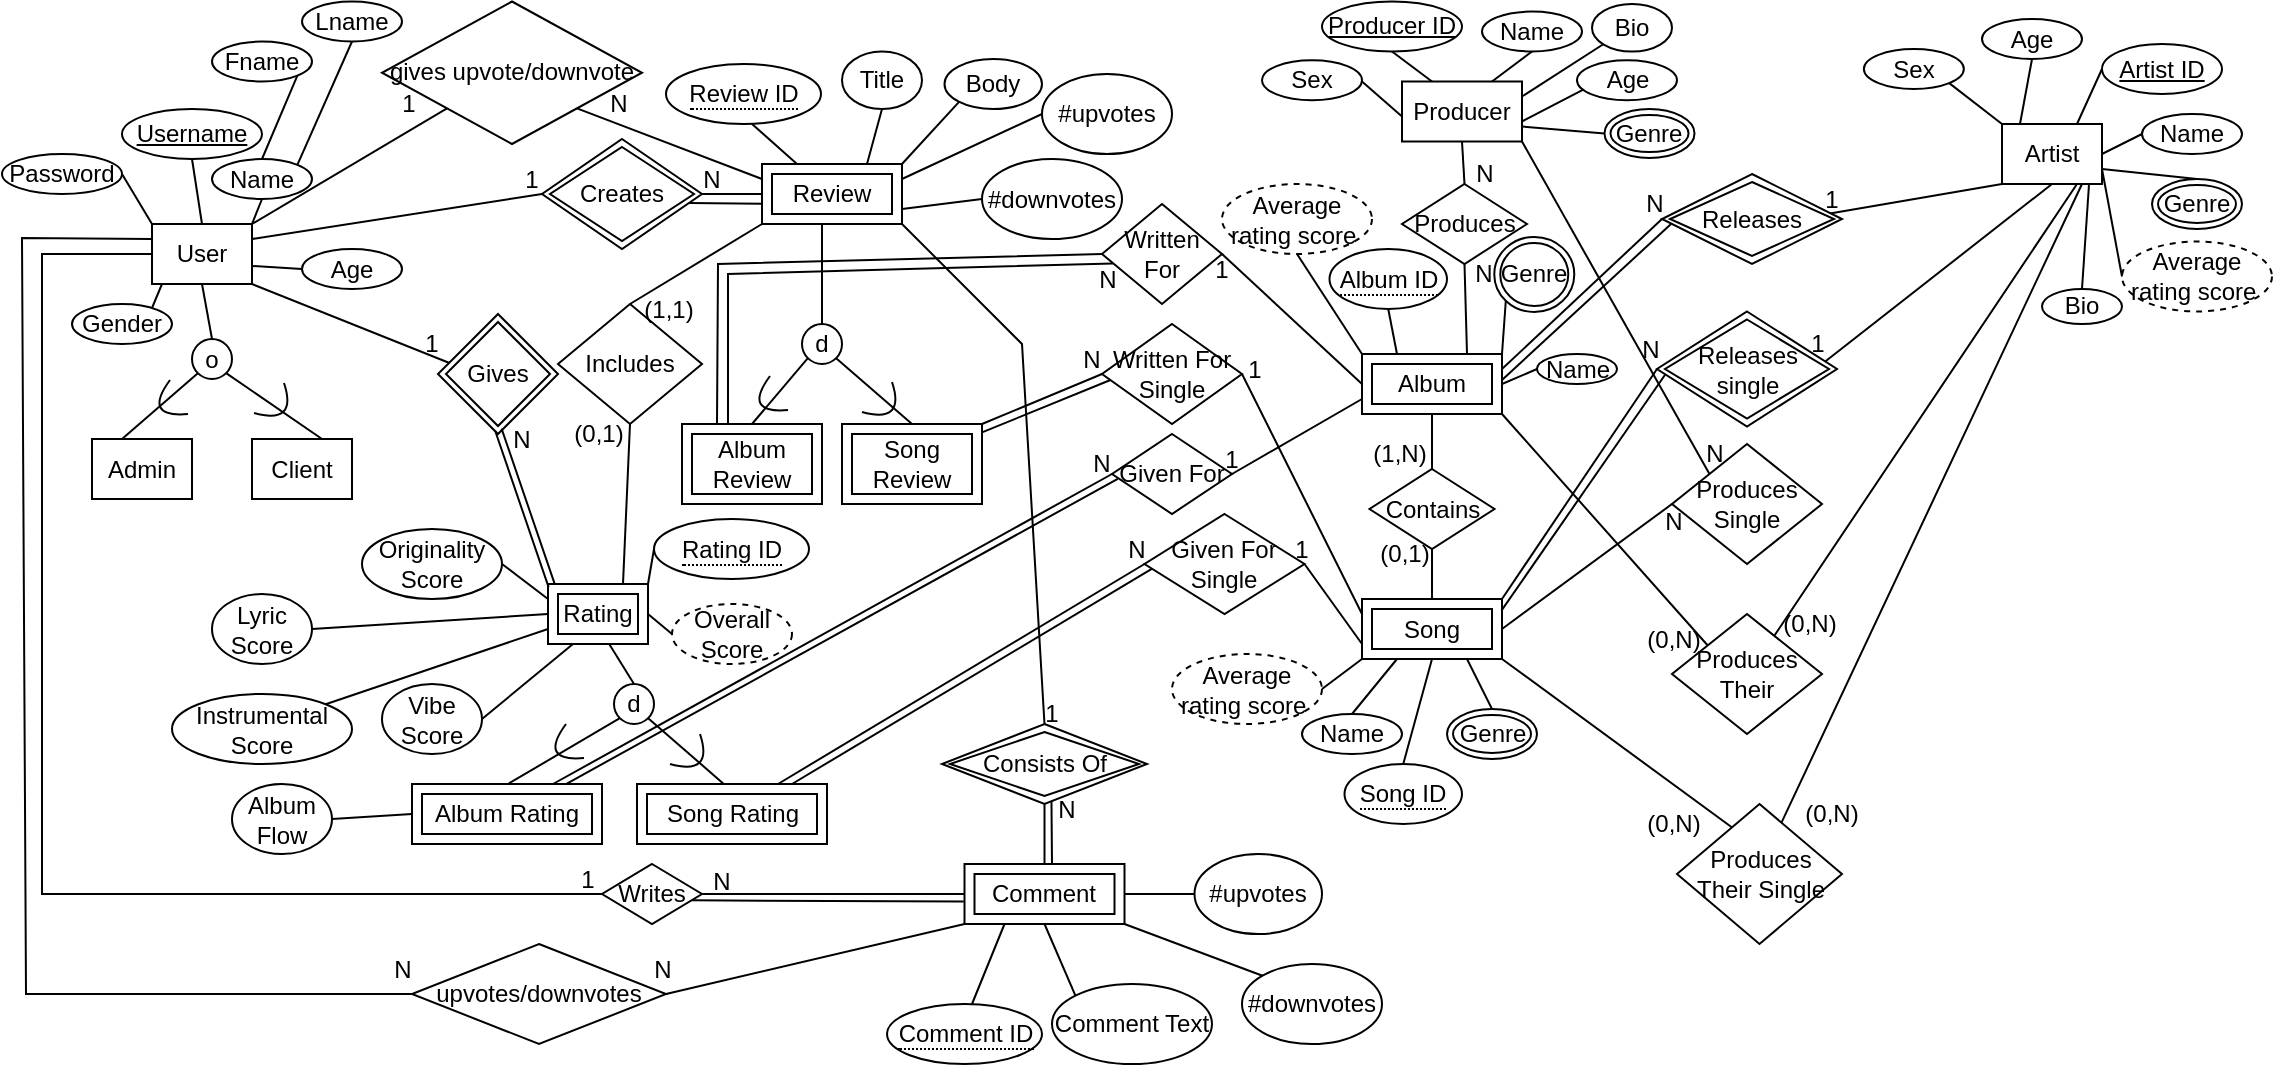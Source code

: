 <mxfile version="22.0.8" type="google">
  <diagram name="Page-1" id="h2Crbd1hbnsb-fY7Zu4p">
    <mxGraphModel grid="1" page="1" gridSize="10" guides="1" tooltips="1" connect="1" arrows="1" fold="1" pageScale="1" pageWidth="850" pageHeight="1100" math="0" shadow="0">
      <root>
        <mxCell id="0" />
        <mxCell id="1" parent="0" />
        <mxCell id="o_Zl0ufaSRQmhO8IQc7K-70" value="Artist" style="rounded=0;whiteSpace=wrap;html=1;" vertex="1" parent="1">
          <mxGeometry x="1030" y="80" width="50" height="30" as="geometry" />
        </mxCell>
        <mxCell id="o_Zl0ufaSRQmhO8IQc7K-71" value="User" style="rounded=0;whiteSpace=wrap;html=1;" vertex="1" parent="1">
          <mxGeometry x="105" y="130" width="50" height="30" as="geometry" />
        </mxCell>
        <mxCell id="o_Zl0ufaSRQmhO8IQc7K-73" value="Comment" style="shape=ext;margin=3;double=1;whiteSpace=wrap;html=1;align=center;" vertex="1" parent="1">
          <mxGeometry x="511.25" y="450" width="80" height="30" as="geometry" />
        </mxCell>
        <mxCell id="o_Zl0ufaSRQmhO8IQc7K-74" value="Client" style="rounded=0;whiteSpace=wrap;html=1;" vertex="1" parent="1">
          <mxGeometry x="155" y="237.5" width="50" height="30" as="geometry" />
        </mxCell>
        <mxCell id="o_Zl0ufaSRQmhO8IQc7K-75" value="Admin" style="rounded=0;whiteSpace=wrap;html=1;" vertex="1" parent="1">
          <mxGeometry x="75" y="237.5" width="50" height="30" as="geometry" />
        </mxCell>
        <mxCell id="o_Zl0ufaSRQmhO8IQc7K-79" value="Producer" style="rounded=0;whiteSpace=wrap;html=1;" vertex="1" parent="1">
          <mxGeometry x="730" y="58.75" width="60" height="30" as="geometry" />
        </mxCell>
        <mxCell id="eHYiYTReSIyvD6H9fJW--7" value="Average rating score&amp;nbsp;" style="ellipse;whiteSpace=wrap;html=1;align=center;dashed=1;" vertex="1" parent="1">
          <mxGeometry x="1090" y="138.75" width="75" height="35" as="geometry" />
        </mxCell>
        <mxCell id="o_Zl0ufaSRQmhO8IQc7K-141" value="Creates" style="shape=rhombus;double=1;perimeter=rhombusPerimeter;whiteSpace=wrap;html=1;align=center;" vertex="1" parent="1">
          <mxGeometry x="300" y="87.5" width="80" height="55" as="geometry" />
        </mxCell>
        <mxCell id="o_Zl0ufaSRQmhO8IQc7K-81" value="" style="endArrow=none;html=1;rounded=0;exitX=0.5;exitY=1;exitDx=0;exitDy=0;entryX=0.5;entryY=0;entryDx=0;entryDy=0;" edge="1" parent="1" source="o_Zl0ufaSRQmhO8IQc7K-71" target="o_Zl0ufaSRQmhO8IQc7K-84">
          <mxGeometry relative="1" as="geometry">
            <mxPoint x="85" y="379.09" as="sourcePoint" />
            <mxPoint x="245" y="379.09" as="targetPoint" />
          </mxGeometry>
        </mxCell>
        <mxCell id="o_Zl0ufaSRQmhO8IQc7K-82" value="" style="endArrow=none;html=1;rounded=0;exitX=1;exitY=0.5;exitDx=0;exitDy=0;entryX=0;entryY=0.5;entryDx=0;entryDy=0;" edge="1" parent="1" source="o_Zl0ufaSRQmhO8IQc7K-80" target="o_Zl0ufaSRQmhO8IQc7K-73">
          <mxGeometry width="50" height="50" relative="1" as="geometry">
            <mxPoint x="420" y="480" as="sourcePoint" />
            <mxPoint x="560" y="500" as="targetPoint" />
          </mxGeometry>
        </mxCell>
        <mxCell id="o_Zl0ufaSRQmhO8IQc7K-83" value="" style="endArrow=none;html=1;rounded=0;entryX=0;entryY=0.5;entryDx=0;entryDy=0;exitX=0;exitY=0.5;exitDx=0;exitDy=0;" edge="1" parent="1" source="o_Zl0ufaSRQmhO8IQc7K-71" target="o_Zl0ufaSRQmhO8IQc7K-80">
          <mxGeometry width="50" height="50" relative="1" as="geometry">
            <mxPoint x="140" y="180" as="sourcePoint" />
            <mxPoint x="297.5" y="470" as="targetPoint" />
            <Array as="points">
              <mxPoint x="50" y="145" />
              <mxPoint x="50" y="465" />
            </Array>
          </mxGeometry>
        </mxCell>
        <mxCell id="o_Zl0ufaSRQmhO8IQc7K-84" value="o" style="ellipse;whiteSpace=wrap;html=1;aspect=fixed;" vertex="1" parent="1">
          <mxGeometry x="125" y="187.5" width="20" height="20" as="geometry" />
        </mxCell>
        <mxCell id="o_Zl0ufaSRQmhO8IQc7K-85" value="" style="endArrow=none;html=1;rounded=0;exitX=0;exitY=1;exitDx=0;exitDy=0;entryX=1;entryY=0;entryDx=0;entryDy=0;" edge="1" parent="1" source="o_Zl0ufaSRQmhO8IQc7K-84">
          <mxGeometry relative="1" as="geometry">
            <mxPoint x="150" y="167.5" as="sourcePoint" />
            <mxPoint x="90" y="237.5" as="targetPoint" />
          </mxGeometry>
        </mxCell>
        <mxCell id="o_Zl0ufaSRQmhO8IQc7K-86" value="" style="endArrow=none;html=1;rounded=0;exitX=1;exitY=1;exitDx=0;exitDy=0;entryX=0;entryY=0;entryDx=0;entryDy=0;" edge="1" parent="1" source="o_Zl0ufaSRQmhO8IQc7K-84">
          <mxGeometry relative="1" as="geometry">
            <mxPoint x="160" y="177.5" as="sourcePoint" />
            <mxPoint x="190" y="237.5" as="targetPoint" />
          </mxGeometry>
        </mxCell>
        <mxCell id="o_Zl0ufaSRQmhO8IQc7K-87" value="" style="endArrow=none;html=1;curved=1;rounded=0;" edge="1" parent="1">
          <mxGeometry width="50" height="50" relative="1" as="geometry">
            <mxPoint x="114" y="208" as="sourcePoint" />
            <mxPoint x="123" y="225" as="targetPoint" />
            <Array as="points">
              <mxPoint x="100" y="227" />
            </Array>
          </mxGeometry>
        </mxCell>
        <mxCell id="o_Zl0ufaSRQmhO8IQc7K-88" value="" style="endArrow=none;html=1;curved=1;rounded=0;" edge="1" parent="1">
          <mxGeometry width="50" height="50" relative="1" as="geometry">
            <mxPoint x="156" y="224.5" as="sourcePoint" />
            <mxPoint x="171" y="209.5" as="targetPoint" />
            <Array as="points">
              <mxPoint x="178" y="230.5" />
            </Array>
          </mxGeometry>
        </mxCell>
        <mxCell id="o_Zl0ufaSRQmhO8IQc7K-90" value="d" style="ellipse;whiteSpace=wrap;html=1;aspect=fixed;" vertex="1" parent="1">
          <mxGeometry x="430" y="180" width="20" height="20" as="geometry" />
        </mxCell>
        <mxCell id="o_Zl0ufaSRQmhO8IQc7K-91" value="" style="endArrow=none;html=1;rounded=0;exitX=0;exitY=1;exitDx=0;exitDy=0;entryX=0.5;entryY=0;entryDx=0;entryDy=0;" edge="1" parent="1" source="o_Zl0ufaSRQmhO8IQc7K-90">
          <mxGeometry relative="1" as="geometry">
            <mxPoint x="615" y="310" as="sourcePoint" />
            <mxPoint x="405.0" y="230" as="targetPoint" />
          </mxGeometry>
        </mxCell>
        <mxCell id="o_Zl0ufaSRQmhO8IQc7K-92" value="" style="endArrow=none;html=1;rounded=0;exitX=1;exitY=1;exitDx=0;exitDy=0;entryX=0.5;entryY=0;entryDx=0;entryDy=0;" edge="1" parent="1" source="o_Zl0ufaSRQmhO8IQc7K-90">
          <mxGeometry relative="1" as="geometry">
            <mxPoint x="625" y="320" as="sourcePoint" />
            <mxPoint x="485.0" y="230" as="targetPoint" />
          </mxGeometry>
        </mxCell>
        <mxCell id="o_Zl0ufaSRQmhO8IQc7K-93" value="" style="endArrow=none;html=1;curved=1;rounded=0;" edge="1" parent="1">
          <mxGeometry width="50" height="50" relative="1" as="geometry">
            <mxPoint x="414" y="206" as="sourcePoint" />
            <mxPoint x="423" y="223" as="targetPoint" />
            <Array as="points">
              <mxPoint x="400" y="225" />
            </Array>
          </mxGeometry>
        </mxCell>
        <mxCell id="o_Zl0ufaSRQmhO8IQc7K-94" value="" style="endArrow=none;html=1;curved=1;rounded=0;" edge="1" parent="1">
          <mxGeometry width="50" height="50" relative="1" as="geometry">
            <mxPoint x="460" y="224" as="sourcePoint" />
            <mxPoint x="475" y="209" as="targetPoint" />
            <Array as="points">
              <mxPoint x="482" y="230" />
            </Array>
          </mxGeometry>
        </mxCell>
        <mxCell id="o_Zl0ufaSRQmhO8IQc7K-96" value="" style="endArrow=none;html=1;rounded=0;exitX=1;exitY=1;exitDx=0;exitDy=0;entryX=0;entryY=0;entryDx=0;entryDy=0;" edge="1" parent="1" source="o_Zl0ufaSRQmhO8IQc7K-71">
          <mxGeometry width="50" height="50" relative="1" as="geometry">
            <mxPoint x="190" y="200" as="sourcePoint" />
            <mxPoint x="255" y="200" as="targetPoint" />
          </mxGeometry>
        </mxCell>
        <mxCell id="o_Zl0ufaSRQmhO8IQc7K-97" value="" style="endArrow=none;html=1;rounded=0;entryX=0.5;entryY=1;entryDx=0;entryDy=0;exitX=0.5;exitY=0;exitDx=0;exitDy=0;" edge="1" parent="1" source="o_Zl0ufaSRQmhO8IQc7K-90">
          <mxGeometry width="50" height="50" relative="1" as="geometry">
            <mxPoint x="380" y="340" as="sourcePoint" />
            <mxPoint x="440.0" y="130" as="targetPoint" />
          </mxGeometry>
        </mxCell>
        <mxCell id="o_Zl0ufaSRQmhO8IQc7K-99" value="Consists Of" style="shape=rhombus;double=1;perimeter=rhombusPerimeter;whiteSpace=wrap;html=1;align=center;" vertex="1" parent="1">
          <mxGeometry x="500" y="380" width="102.5" height="40" as="geometry" />
        </mxCell>
        <mxCell id="o_Zl0ufaSRQmhO8IQc7K-100" value="Produces" style="shape=rhombus;perimeter=rhombusPerimeter;whiteSpace=wrap;html=1;align=center;" vertex="1" parent="1">
          <mxGeometry x="730" y="110" width="62.5" height="40" as="geometry" />
        </mxCell>
        <mxCell id="o_Zl0ufaSRQmhO8IQc7K-101" value="" style="endArrow=none;html=1;rounded=0;entryX=1;entryY=0.5;entryDx=0;entryDy=0;exitX=0.5;exitY=0;exitDx=0;exitDy=0;" edge="1" parent="1" source="o_Zl0ufaSRQmhO8IQc7K-99">
          <mxGeometry relative="1" as="geometry">
            <mxPoint x="330" y="310" as="sourcePoint" />
            <mxPoint x="465.0" y="115" as="targetPoint" />
            <Array as="points">
              <mxPoint x="540" y="190" />
            </Array>
          </mxGeometry>
        </mxCell>
        <mxCell id="o_Zl0ufaSRQmhO8IQc7K-102" value="" style="endArrow=none;html=1;rounded=0;exitX=0.5;exitY=0;exitDx=0;exitDy=0;entryX=0.5;entryY=1;entryDx=0;entryDy=0;" edge="1" parent="1" source="o_Zl0ufaSRQmhO8IQc7K-73" target="o_Zl0ufaSRQmhO8IQc7K-99">
          <mxGeometry relative="1" as="geometry">
            <mxPoint x="102" y="247" as="sourcePoint" />
            <mxPoint x="145" y="280" as="targetPoint" />
          </mxGeometry>
        </mxCell>
        <mxCell id="o_Zl0ufaSRQmhO8IQc7K-103" value="Produces Single" style="shape=rhombus;perimeter=rhombusPerimeter;whiteSpace=wrap;html=1;align=center;" vertex="1" parent="1">
          <mxGeometry x="865" y="240" width="75" height="60" as="geometry" />
        </mxCell>
        <mxCell id="o_Zl0ufaSRQmhO8IQc7K-105" value="Album" style="shape=ext;margin=3;double=1;whiteSpace=wrap;html=1;align=center;" vertex="1" parent="1">
          <mxGeometry x="710" y="195" width="70" height="30" as="geometry" />
        </mxCell>
        <mxCell id="o_Zl0ufaSRQmhO8IQc7K-106" value="Song" style="shape=ext;margin=3;double=1;whiteSpace=wrap;html=1;align=center;" vertex="1" parent="1">
          <mxGeometry x="710" y="317.5" width="70" height="30" as="geometry" />
        </mxCell>
        <mxCell id="o_Zl0ufaSRQmhO8IQc7K-108" value="Written For" style="shape=rhombus;perimeter=rhombusPerimeter;whiteSpace=wrap;html=1;align=center;" vertex="1" parent="1">
          <mxGeometry x="580" y="120" width="60" height="50" as="geometry" />
        </mxCell>
        <mxCell id="o_Zl0ufaSRQmhO8IQc7K-109" value="Written For Single" style="shape=rhombus;perimeter=rhombusPerimeter;whiteSpace=wrap;html=1;align=center;" vertex="1" parent="1">
          <mxGeometry x="580" y="180" width="70" height="50" as="geometry" />
        </mxCell>
        <mxCell id="o_Zl0ufaSRQmhO8IQc7K-110" value="Given For" style="shape=rhombus;perimeter=rhombusPerimeter;whiteSpace=wrap;html=1;align=center;" vertex="1" parent="1">
          <mxGeometry x="585" y="235" width="60" height="40" as="geometry" />
        </mxCell>
        <mxCell id="o_Zl0ufaSRQmhO8IQc7K-111" value="Given For Single" style="shape=rhombus;perimeter=rhombusPerimeter;whiteSpace=wrap;html=1;align=center;" vertex="1" parent="1">
          <mxGeometry x="601.25" y="275" width="80" height="50" as="geometry" />
        </mxCell>
        <mxCell id="o_Zl0ufaSRQmhO8IQc7K-112" value="" style="endArrow=none;html=1;rounded=0;exitX=1;exitY=0.25;exitDx=0;exitDy=0;entryX=0;entryY=0.5;entryDx=0;entryDy=0;" edge="1" parent="1" source="o_Zl0ufaSRQmhO8IQc7K-71" target="o_Zl0ufaSRQmhO8IQc7K-141">
          <mxGeometry relative="1" as="geometry">
            <mxPoint x="410" y="280" as="sourcePoint" />
            <mxPoint x="288" y="115" as="targetPoint" />
          </mxGeometry>
        </mxCell>
        <mxCell id="o_Zl0ufaSRQmhO8IQc7K-113" value="" style="endArrow=none;html=1;rounded=0;entryX=0;entryY=0.5;entryDx=0;entryDy=0;exitX=1;exitY=0.5;exitDx=0;exitDy=0;" edge="1" parent="1" source="o_Zl0ufaSRQmhO8IQc7K-141">
          <mxGeometry relative="1" as="geometry">
            <mxPoint x="390" y="115" as="sourcePoint" />
            <mxPoint x="415.0" y="115" as="targetPoint" />
          </mxGeometry>
        </mxCell>
        <mxCell id="o_Zl0ufaSRQmhO8IQc7K-114" value="" style="endArrow=none;html=1;rounded=0;entryX=0;entryY=0.5;entryDx=0;entryDy=0;exitX=0.25;exitY=0;exitDx=0;exitDy=0;" edge="1" parent="1" target="o_Zl0ufaSRQmhO8IQc7K-108">
          <mxGeometry relative="1" as="geometry">
            <mxPoint x="387.5" y="230" as="sourcePoint" />
            <mxPoint x="590" y="300" as="targetPoint" />
            <Array as="points">
              <mxPoint x="388" y="150" />
            </Array>
          </mxGeometry>
        </mxCell>
        <mxCell id="o_Zl0ufaSRQmhO8IQc7K-115" value="" style="endArrow=none;html=1;rounded=0;entryX=0;entryY=0.5;entryDx=0;entryDy=0;exitX=0.75;exitY=0;exitDx=0;exitDy=0;" edge="1" parent="1" target="o_Zl0ufaSRQmhO8IQc7K-110">
          <mxGeometry relative="1" as="geometry">
            <mxPoint x="305.5" y="410" as="sourcePoint" />
            <mxPoint x="650" y="210" as="targetPoint" />
          </mxGeometry>
        </mxCell>
        <mxCell id="o_Zl0ufaSRQmhO8IQc7K-116" value="" style="endArrow=none;html=1;rounded=0;exitX=1;exitY=0;exitDx=0;exitDy=0;entryX=0;entryY=0.5;entryDx=0;entryDy=0;" edge="1" parent="1" target="o_Zl0ufaSRQmhO8IQc7K-111">
          <mxGeometry relative="1" as="geometry">
            <mxPoint x="418" y="410" as="sourcePoint" />
            <mxPoint x="690" y="210" as="targetPoint" />
          </mxGeometry>
        </mxCell>
        <mxCell id="o_Zl0ufaSRQmhO8IQc7K-117" value="" style="endArrow=none;html=1;rounded=0;exitX=1;exitY=0.5;exitDx=0;exitDy=0;entryX=0;entryY=0.5;entryDx=0;entryDy=0;" edge="1" parent="1" source="o_Zl0ufaSRQmhO8IQc7K-108" target="o_Zl0ufaSRQmhO8IQc7K-105">
          <mxGeometry relative="1" as="geometry">
            <mxPoint x="550" y="270" as="sourcePoint" />
            <mxPoint x="710" y="270" as="targetPoint" />
          </mxGeometry>
        </mxCell>
        <mxCell id="o_Zl0ufaSRQmhO8IQc7K-118" value="" style="endArrow=none;html=1;rounded=0;exitX=1;exitY=0.5;exitDx=0;exitDy=0;entryX=0;entryY=0.75;entryDx=0;entryDy=0;" edge="1" parent="1" source="o_Zl0ufaSRQmhO8IQc7K-110" target="o_Zl0ufaSRQmhO8IQc7K-105">
          <mxGeometry relative="1" as="geometry">
            <mxPoint x="550" y="270" as="sourcePoint" />
            <mxPoint x="710" y="270" as="targetPoint" />
          </mxGeometry>
        </mxCell>
        <mxCell id="o_Zl0ufaSRQmhO8IQc7K-119" value="" style="endArrow=none;html=1;rounded=0;entryX=0;entryY=0.75;entryDx=0;entryDy=0;exitX=1;exitY=0.5;exitDx=0;exitDy=0;" edge="1" parent="1" source="o_Zl0ufaSRQmhO8IQc7K-111" target="o_Zl0ufaSRQmhO8IQc7K-106">
          <mxGeometry relative="1" as="geometry">
            <mxPoint x="550" y="290" as="sourcePoint" />
            <mxPoint x="710" y="290" as="targetPoint" />
          </mxGeometry>
        </mxCell>
        <mxCell id="o_Zl0ufaSRQmhO8IQc7K-120" value="" style="endArrow=none;html=1;rounded=0;exitX=1;exitY=0;exitDx=0;exitDy=0;entryX=0;entryY=0.5;entryDx=0;entryDy=0;" edge="1" parent="1" target="o_Zl0ufaSRQmhO8IQc7K-109">
          <mxGeometry relative="1" as="geometry">
            <mxPoint x="520.0" y="230" as="sourcePoint" />
            <mxPoint x="710" y="290" as="targetPoint" />
          </mxGeometry>
        </mxCell>
        <mxCell id="o_Zl0ufaSRQmhO8IQc7K-121" value="" style="endArrow=none;html=1;rounded=0;exitX=1;exitY=0.5;exitDx=0;exitDy=0;entryX=0;entryY=0.25;entryDx=0;entryDy=0;" edge="1" parent="1" source="o_Zl0ufaSRQmhO8IQc7K-109" target="o_Zl0ufaSRQmhO8IQc7K-106">
          <mxGeometry relative="1" as="geometry">
            <mxPoint x="550" y="290" as="sourcePoint" />
            <mxPoint x="710" y="290" as="targetPoint" />
          </mxGeometry>
        </mxCell>
        <mxCell id="o_Zl0ufaSRQmhO8IQc7K-122" value="" style="endArrow=none;html=1;rounded=0;entryX=0;entryY=1;entryDx=0;entryDy=0;exitX=1;exitY=0.5;exitDx=0;exitDy=0;" edge="1" parent="1" target="o_Zl0ufaSRQmhO8IQc7K-70">
          <mxGeometry relative="1" as="geometry">
            <mxPoint x="942.5" y="125.0" as="sourcePoint" />
            <mxPoint x="850" y="250" as="targetPoint" />
          </mxGeometry>
        </mxCell>
        <mxCell id="o_Zl0ufaSRQmhO8IQc7K-123" value="" style="endArrow=none;html=1;rounded=0;entryX=0;entryY=0.5;entryDx=0;entryDy=0;exitX=1;exitY=0.25;exitDx=0;exitDy=0;" edge="1" parent="1" source="o_Zl0ufaSRQmhO8IQc7K-105" target="ZXEZ7dp9XjpjEU1cNxrp-1">
          <mxGeometry relative="1" as="geometry">
            <mxPoint x="740" y="240" as="sourcePoint" />
            <mxPoint x="862.5" y="125.0" as="targetPoint" />
          </mxGeometry>
        </mxCell>
        <mxCell id="o_Zl0ufaSRQmhO8IQc7K-124" value="" style="endArrow=none;html=1;rounded=0;entryX=0.5;entryY=1;entryDx=0;entryDy=0;exitX=1;exitY=0.5;exitDx=0;exitDy=0;" edge="1" parent="1" target="o_Zl0ufaSRQmhO8IQc7K-70">
          <mxGeometry relative="1" as="geometry">
            <mxPoint x="940" y="200.0" as="sourcePoint" />
            <mxPoint x="900" y="240" as="targetPoint" />
          </mxGeometry>
        </mxCell>
        <mxCell id="o_Zl0ufaSRQmhO8IQc7K-125" value="" style="endArrow=none;html=1;rounded=0;entryX=0;entryY=0.5;entryDx=0;entryDy=0;exitX=1;exitY=0;exitDx=0;exitDy=0;" edge="1" parent="1" source="o_Zl0ufaSRQmhO8IQc7K-106" target="ZXEZ7dp9XjpjEU1cNxrp-2">
          <mxGeometry relative="1" as="geometry">
            <mxPoint x="740" y="270" as="sourcePoint" />
            <mxPoint x="860" y="200.0" as="targetPoint" />
          </mxGeometry>
        </mxCell>
        <mxCell id="o_Zl0ufaSRQmhO8IQc7K-126" value="" style="endArrow=none;html=1;rounded=0;exitX=0.5;exitY=1;exitDx=0;exitDy=0;entryX=0.5;entryY=0;entryDx=0;entryDy=0;" edge="1" parent="1" source="o_Zl0ufaSRQmhO8IQc7K-79" target="o_Zl0ufaSRQmhO8IQc7K-100">
          <mxGeometry relative="1" as="geometry">
            <mxPoint x="760" y="258.75" as="sourcePoint" />
            <mxPoint x="920" y="258.75" as="targetPoint" />
          </mxGeometry>
        </mxCell>
        <mxCell id="o_Zl0ufaSRQmhO8IQc7K-127" value="" style="endArrow=none;html=1;rounded=0;exitX=0.5;exitY=1;exitDx=0;exitDy=0;entryX=0.75;entryY=0;entryDx=0;entryDy=0;" edge="1" parent="1" source="o_Zl0ufaSRQmhO8IQc7K-100" target="o_Zl0ufaSRQmhO8IQc7K-105">
          <mxGeometry relative="1" as="geometry">
            <mxPoint x="760" y="258.75" as="sourcePoint" />
            <mxPoint x="765" y="183.75" as="targetPoint" />
          </mxGeometry>
        </mxCell>
        <mxCell id="o_Zl0ufaSRQmhO8IQc7K-128" value="" style="endArrow=none;html=1;rounded=0;entryX=0;entryY=0.5;entryDx=0;entryDy=0;exitX=1;exitY=0.5;exitDx=0;exitDy=0;" edge="1" parent="1" source="o_Zl0ufaSRQmhO8IQc7K-106" target="o_Zl0ufaSRQmhO8IQc7K-103">
          <mxGeometry relative="1" as="geometry">
            <mxPoint x="740" y="270" as="sourcePoint" />
            <mxPoint x="900" y="270" as="targetPoint" />
          </mxGeometry>
        </mxCell>
        <mxCell id="o_Zl0ufaSRQmhO8IQc7K-129" value="d" style="ellipse;whiteSpace=wrap;html=1;aspect=fixed;" vertex="1" parent="1">
          <mxGeometry x="336" y="360" width="20" height="20" as="geometry" />
        </mxCell>
        <mxCell id="o_Zl0ufaSRQmhO8IQc7K-130" value="" style="endArrow=none;html=1;curved=1;rounded=0;" edge="1" parent="1">
          <mxGeometry width="50" height="50" relative="1" as="geometry">
            <mxPoint x="312" y="380" as="sourcePoint" />
            <mxPoint x="321" y="397" as="targetPoint" />
            <Array as="points">
              <mxPoint x="298" y="399" />
            </Array>
          </mxGeometry>
        </mxCell>
        <mxCell id="o_Zl0ufaSRQmhO8IQc7K-131" value="" style="endArrow=none;html=1;curved=1;rounded=0;" edge="1" parent="1">
          <mxGeometry width="50" height="50" relative="1" as="geometry">
            <mxPoint x="364" y="400" as="sourcePoint" />
            <mxPoint x="379" y="385" as="targetPoint" />
            <Array as="points">
              <mxPoint x="386" y="406" />
            </Array>
          </mxGeometry>
        </mxCell>
        <mxCell id="o_Zl0ufaSRQmhO8IQc7K-132" value="" style="endArrow=none;html=1;rounded=0;entryX=0.25;entryY=1;entryDx=0;entryDy=0;exitX=0.5;exitY=0;exitDx=0;exitDy=0;" edge="1" parent="1" source="o_Zl0ufaSRQmhO8IQc7K-129">
          <mxGeometry relative="1" as="geometry">
            <mxPoint x="390" y="380" as="sourcePoint" />
            <mxPoint x="330.5" y="335" as="targetPoint" />
          </mxGeometry>
        </mxCell>
        <mxCell id="o_Zl0ufaSRQmhO8IQc7K-134" value="" style="endArrow=none;html=1;rounded=0;entryX=0;entryY=1;entryDx=0;entryDy=0;exitX=0.5;exitY=0;exitDx=0;exitDy=0;" edge="1" parent="1" target="o_Zl0ufaSRQmhO8IQc7K-129">
          <mxGeometry relative="1" as="geometry">
            <mxPoint x="283" y="410" as="sourcePoint" />
            <mxPoint x="538" y="340" as="targetPoint" />
          </mxGeometry>
        </mxCell>
        <mxCell id="o_Zl0ufaSRQmhO8IQc7K-136" value="" style="endArrow=none;html=1;rounded=0;exitX=1;exitY=1;exitDx=0;exitDy=0;entryX=0.671;entryY=0.003;entryDx=0;entryDy=0;entryPerimeter=0;" edge="1" parent="1" source="o_Zl0ufaSRQmhO8IQc7K-129">
          <mxGeometry relative="1" as="geometry">
            <mxPoint x="408" y="390" as="sourcePoint" />
            <mxPoint x="391.022" y="410.09" as="targetPoint" />
          </mxGeometry>
        </mxCell>
        <mxCell id="eHYiYTReSIyvD6H9fJW--1" value="Artist ID" style="ellipse;whiteSpace=wrap;html=1;align=center;fontStyle=4;" vertex="1" parent="1">
          <mxGeometry x="1080" y="40" width="60" height="25" as="geometry" />
        </mxCell>
        <mxCell id="o_Zl0ufaSRQmhO8IQc7K-137" value="Rating" style="shape=ext;margin=3;double=1;whiteSpace=wrap;html=1;align=center;" vertex="1" parent="1">
          <mxGeometry x="303" y="310" width="50" height="30" as="geometry" />
        </mxCell>
        <mxCell id="eHYiYTReSIyvD6H9fJW--3" value="Name" style="ellipse;whiteSpace=wrap;html=1;align=center;" vertex="1" parent="1">
          <mxGeometry x="1100" y="75" width="50" height="20" as="geometry" />
        </mxCell>
        <mxCell id="eHYiYTReSIyvD6H9fJW--4" value="" style="endArrow=none;html=1;rounded=0;exitX=0;exitY=0.5;exitDx=0;exitDy=0;entryX=1;entryY=0.5;entryDx=0;entryDy=0;" edge="1" parent="1" source="eHYiYTReSIyvD6H9fJW--3" target="o_Zl0ufaSRQmhO8IQc7K-70">
          <mxGeometry relative="1" as="geometry">
            <mxPoint x="192" y="227" as="sourcePoint" />
            <mxPoint x="1100" y="150" as="targetPoint" />
          </mxGeometry>
        </mxCell>
        <mxCell id="o_Zl0ufaSRQmhO8IQc7K-138" value="Review" style="shape=ext;margin=3;double=1;whiteSpace=wrap;html=1;align=center;" vertex="1" parent="1">
          <mxGeometry x="410" y="100" width="70" height="30" as="geometry" />
        </mxCell>
        <mxCell id="eHYiYTReSIyvD6H9fJW--5" value="" style="endArrow=none;html=1;rounded=0;exitX=0;exitY=0.5;exitDx=0;exitDy=0;entryX=0.75;entryY=0;entryDx=0;entryDy=0;" edge="1" parent="1" source="eHYiYTReSIyvD6H9fJW--1" target="o_Zl0ufaSRQmhO8IQc7K-70">
          <mxGeometry relative="1" as="geometry">
            <mxPoint x="520" y="280" as="sourcePoint" />
            <mxPoint x="680" y="280" as="targetPoint" />
          </mxGeometry>
        </mxCell>
        <mxCell id="o_Zl0ufaSRQmhO8IQc7K-139" value="Album Review" style="shape=ext;margin=3;double=1;whiteSpace=wrap;html=1;align=center;" vertex="1" parent="1">
          <mxGeometry x="370" y="230" width="70" height="40" as="geometry" />
        </mxCell>
        <mxCell id="o_Zl0ufaSRQmhO8IQc7K-140" value="Song Review" style="shape=ext;margin=3;double=1;whiteSpace=wrap;html=1;align=center;" vertex="1" parent="1">
          <mxGeometry x="450" y="230" width="70" height="40" as="geometry" />
        </mxCell>
        <mxCell id="2I1upul8XeKzD1OsK9Qt-34" value="" style="endArrow=none;html=1;rounded=0;entryX=0.75;entryY=1;entryDx=0;entryDy=0;exitX=1;exitY=1;exitDx=0;exitDy=0;" edge="1" parent="1" source="o_Zl0ufaSRQmhO8IQc7K-105" target="o_Zl0ufaSRQmhO8IQc7K-70">
          <mxGeometry width="50" height="50" relative="1" as="geometry">
            <mxPoint x="880" y="400" as="sourcePoint" />
            <mxPoint x="1020" y="210" as="targetPoint" />
            <Array as="points">
              <mxPoint x="900" y="360" />
            </Array>
          </mxGeometry>
        </mxCell>
        <mxCell id="o_Zl0ufaSRQmhO8IQc7K-80" value="Writes" style="shape=rhombus;perimeter=rhombusPerimeter;whiteSpace=wrap;html=1;align=center;" vertex="1" parent="1">
          <mxGeometry x="330" y="450" width="50" height="30" as="geometry" />
        </mxCell>
        <mxCell id="2I1upul8XeKzD1OsK9Qt-35" value="Produces Their" style="shape=rhombus;perimeter=rhombusPerimeter;whiteSpace=wrap;html=1;align=center;" vertex="1" parent="1">
          <mxGeometry x="865" y="325" width="75" height="60" as="geometry" />
        </mxCell>
        <mxCell id="2I1upul8XeKzD1OsK9Qt-36" value="" style="endArrow=none;html=1;rounded=0;exitX=1;exitY=1;exitDx=0;exitDy=0;" edge="1" parent="1" source="2I1upul8XeKzD1OsK9Qt-37">
          <mxGeometry width="50" height="50" relative="1" as="geometry">
            <mxPoint x="900" y="460" as="sourcePoint" />
            <mxPoint x="1070" y="110" as="targetPoint" />
            <Array as="points">
              <mxPoint x="910" y="450" />
            </Array>
          </mxGeometry>
        </mxCell>
        <mxCell id="2I1upul8XeKzD1OsK9Qt-37" value="Produces Their Single" style="shape=rhombus;perimeter=rhombusPerimeter;whiteSpace=wrap;html=1;align=center;" vertex="1" parent="1">
          <mxGeometry x="867.5" y="420" width="82.5" height="70" as="geometry" />
        </mxCell>
        <mxCell id="eHYiYTReSIyvD6H9fJW--9" value="Producer ID" style="ellipse;whiteSpace=wrap;html=1;align=center;fontStyle=4;" vertex="1" parent="1">
          <mxGeometry x="690" y="18.75" width="70" height="25" as="geometry" />
        </mxCell>
        <mxCell id="2I1upul8XeKzD1OsK9Qt-38" value="" style="endArrow=none;html=1;rounded=0;exitX=1;exitY=1;exitDx=0;exitDy=0;entryX=0.332;entryY=0.166;entryDx=0;entryDy=0;entryPerimeter=0;" edge="1" parent="1" source="o_Zl0ufaSRQmhO8IQc7K-106" target="2I1upul8XeKzD1OsK9Qt-37">
          <mxGeometry width="50" height="50" relative="1" as="geometry">
            <mxPoint x="780" y="300" as="sourcePoint" />
            <mxPoint x="890" y="440" as="targetPoint" />
            <Array as="points" />
          </mxGeometry>
        </mxCell>
        <mxCell id="eHYiYTReSIyvD6H9fJW--8" value="" style="endArrow=none;html=1;rounded=0;exitX=0;exitY=0.5;exitDx=0;exitDy=0;entryX=1;entryY=0.75;entryDx=0;entryDy=0;" edge="1" parent="1" source="eHYiYTReSIyvD6H9fJW--7" target="o_Zl0ufaSRQmhO8IQc7K-70">
          <mxGeometry relative="1" as="geometry">
            <mxPoint x="520" y="280" as="sourcePoint" />
            <mxPoint x="680" y="280" as="targetPoint" />
          </mxGeometry>
        </mxCell>
        <mxCell id="o_Zl0ufaSRQmhO8IQc7K-143" value="Gives" style="shape=rhombus;double=1;perimeter=rhombusPerimeter;whiteSpace=wrap;html=1;align=center;" vertex="1" parent="1">
          <mxGeometry x="248" y="175" width="60" height="60" as="geometry" />
        </mxCell>
        <mxCell id="eHYiYTReSIyvD6H9fJW--10" value="Name" style="ellipse;whiteSpace=wrap;html=1;align=center;" vertex="1" parent="1">
          <mxGeometry x="770" y="23.75" width="50" height="20" as="geometry" />
        </mxCell>
        <mxCell id="o_Zl0ufaSRQmhO8IQc7K-144" value="" style="endArrow=none;html=1;rounded=0;entryX=1;entryY=1;entryDx=0;entryDy=0;exitX=0;exitY=0;exitDx=0;exitDy=0;" edge="1" parent="1" source="o_Zl0ufaSRQmhO8IQc7K-103" target="o_Zl0ufaSRQmhO8IQc7K-79">
          <mxGeometry relative="1" as="geometry">
            <mxPoint x="640" y="270" as="sourcePoint" />
            <mxPoint x="800" y="270" as="targetPoint" />
          </mxGeometry>
        </mxCell>
        <mxCell id="eHYiYTReSIyvD6H9fJW--11" value="" style="endArrow=none;html=1;rounded=0;exitX=0.5;exitY=1;exitDx=0;exitDy=0;entryX=0.75;entryY=0;entryDx=0;entryDy=0;" edge="1" parent="1" source="eHYiYTReSIyvD6H9fJW--10" target="o_Zl0ufaSRQmhO8IQc7K-79">
          <mxGeometry relative="1" as="geometry">
            <mxPoint x="1110" y="51.75" as="sourcePoint" />
            <mxPoint x="1098" y="78.75" as="targetPoint" />
          </mxGeometry>
        </mxCell>
        <mxCell id="eHYiYTReSIyvD6H9fJW--12" value="" style="endArrow=none;html=1;rounded=0;exitX=0.5;exitY=1;exitDx=0;exitDy=0;entryX=0.25;entryY=0;entryDx=0;entryDy=0;" edge="1" parent="1" source="eHYiYTReSIyvD6H9fJW--9" target="o_Zl0ufaSRQmhO8IQc7K-79">
          <mxGeometry relative="1" as="geometry">
            <mxPoint x="1110" y="51.75" as="sourcePoint" />
            <mxPoint x="1098" y="78.75" as="targetPoint" />
          </mxGeometry>
        </mxCell>
        <mxCell id="eHYiYTReSIyvD6H9fJW--13" value="Username" style="ellipse;whiteSpace=wrap;html=1;align=center;fontStyle=4;" vertex="1" parent="1">
          <mxGeometry x="90" y="72.5" width="70" height="25" as="geometry" />
        </mxCell>
        <mxCell id="eHYiYTReSIyvD6H9fJW--14" value="" style="endArrow=none;html=1;rounded=0;exitX=0.5;exitY=1;exitDx=0;exitDy=0;entryX=0.5;entryY=0;entryDx=0;entryDy=0;" edge="1" parent="1" source="eHYiYTReSIyvD6H9fJW--13" target="o_Zl0ufaSRQmhO8IQc7K-71">
          <mxGeometry relative="1" as="geometry">
            <mxPoint x="715" y="65" as="sourcePoint" />
            <mxPoint x="743" y="80" as="targetPoint" />
          </mxGeometry>
        </mxCell>
        <mxCell id="eHYiYTReSIyvD6H9fJW--16" value="Name" style="ellipse;whiteSpace=wrap;html=1;align=center;" vertex="1" parent="1">
          <mxGeometry x="135" y="97.5" width="50" height="20" as="geometry" />
        </mxCell>
        <mxCell id="eHYiYTReSIyvD6H9fJW--17" value="Password" style="ellipse;whiteSpace=wrap;html=1;align=center;" vertex="1" parent="1">
          <mxGeometry x="30" y="95" width="60" height="20" as="geometry" />
        </mxCell>
        <mxCell id="eHYiYTReSIyvD6H9fJW--18" value="" style="endArrow=none;html=1;rounded=0;exitX=0.5;exitY=1;exitDx=0;exitDy=0;entryX=1;entryY=0;entryDx=0;entryDy=0;" edge="1" parent="1" source="eHYiYTReSIyvD6H9fJW--16" target="o_Zl0ufaSRQmhO8IQc7K-71">
          <mxGeometry relative="1" as="geometry">
            <mxPoint x="135" y="108" as="sourcePoint" />
            <mxPoint x="140" y="140" as="targetPoint" />
          </mxGeometry>
        </mxCell>
        <mxCell id="eHYiYTReSIyvD6H9fJW--19" value="" style="endArrow=none;html=1;rounded=0;exitX=1;exitY=0.5;exitDx=0;exitDy=0;entryX=0;entryY=0;entryDx=0;entryDy=0;" edge="1" parent="1" source="eHYiYTReSIyvD6H9fJW--17" target="o_Zl0ufaSRQmhO8IQc7K-71">
          <mxGeometry relative="1" as="geometry">
            <mxPoint x="145" y="118" as="sourcePoint" />
            <mxPoint x="150" y="150" as="targetPoint" />
          </mxGeometry>
        </mxCell>
        <mxCell id="o_Zl0ufaSRQmhO8IQc7K-146" value="" style="endArrow=none;html=1;rounded=0;exitX=0.5;exitY=1;exitDx=0;exitDy=0;entryX=0.25;entryY=0;entryDx=0;entryDy=0;" edge="1" parent="1" target="o_Zl0ufaSRQmhO8IQc7K-138">
          <mxGeometry relative="1" as="geometry">
            <mxPoint x="405" y="80" as="sourcePoint" />
            <mxPoint x="660" y="200" as="targetPoint" />
          </mxGeometry>
        </mxCell>
        <mxCell id="o_Zl0ufaSRQmhO8IQc7K-148" value="Title" style="ellipse;whiteSpace=wrap;html=1;align=center;" vertex="1" parent="1">
          <mxGeometry x="450" y="43.75" width="40" height="28.75" as="geometry" />
        </mxCell>
        <mxCell id="o_Zl0ufaSRQmhO8IQc7K-149" value="" style="endArrow=none;html=1;rounded=0;entryX=0.5;entryY=1;entryDx=0;entryDy=0;exitX=0.75;exitY=0;exitDx=0;exitDy=0;" edge="1" parent="1" source="o_Zl0ufaSRQmhO8IQc7K-138" target="o_Zl0ufaSRQmhO8IQc7K-148">
          <mxGeometry relative="1" as="geometry">
            <mxPoint x="500" y="200" as="sourcePoint" />
            <mxPoint x="660" y="200" as="targetPoint" />
          </mxGeometry>
        </mxCell>
        <mxCell id="eHYiYTReSIyvD6H9fJW--21" value="Lyric Score" style="ellipse;whiteSpace=wrap;html=1;align=center;" vertex="1" parent="1">
          <mxGeometry x="135" y="315" width="50" height="35" as="geometry" />
        </mxCell>
        <mxCell id="o_Zl0ufaSRQmhO8IQc7K-150" value="Body" style="ellipse;whiteSpace=wrap;html=1;align=center;" vertex="1" parent="1">
          <mxGeometry x="501.25" y="47.5" width="48.75" height="25" as="geometry" />
        </mxCell>
        <mxCell id="o_Zl0ufaSRQmhO8IQc7K-151" value="" style="endArrow=none;html=1;rounded=0;entryX=0;entryY=1;entryDx=0;entryDy=0;exitX=1;exitY=0;exitDx=0;exitDy=0;" edge="1" parent="1" source="o_Zl0ufaSRQmhO8IQc7K-138" target="o_Zl0ufaSRQmhO8IQc7K-150">
          <mxGeometry relative="1" as="geometry">
            <mxPoint x="480" y="250" as="sourcePoint" />
            <mxPoint x="640" y="250" as="targetPoint" />
          </mxGeometry>
        </mxCell>
        <mxCell id="eHYiYTReSIyvD6H9fJW--22" value="Instrumental Score" style="ellipse;whiteSpace=wrap;html=1;align=center;" vertex="1" parent="1">
          <mxGeometry x="115" y="365" width="90" height="35" as="geometry" />
        </mxCell>
        <mxCell id="2I1upul8XeKzD1OsK9Qt-43" value="" style="shape=link;html=1;rounded=0;entryX=0.038;entryY=0.033;entryDx=0;entryDy=0;entryPerimeter=0;exitX=0.503;exitY=0.964;exitDx=0;exitDy=0;exitPerimeter=0;width=-3.396;" edge="1" parent="1" source="o_Zl0ufaSRQmhO8IQc7K-143" target="o_Zl0ufaSRQmhO8IQc7K-137">
          <mxGeometry relative="1" as="geometry">
            <mxPoint x="280" y="240" as="sourcePoint" />
            <mxPoint x="410" y="280" as="targetPoint" />
          </mxGeometry>
        </mxCell>
        <mxCell id="o_Zl0ufaSRQmhO8IQc7K-152" value="Includes" style="shape=rhombus;perimeter=rhombusPerimeter;whiteSpace=wrap;html=1;align=center;" vertex="1" parent="1">
          <mxGeometry x="308" y="170" width="72" height="60" as="geometry" />
        </mxCell>
        <mxCell id="2I1upul8XeKzD1OsK9Qt-45" value="1" style="text;html=1;strokeColor=none;fillColor=none;align=center;verticalAlign=middle;whiteSpace=wrap;rounded=0;" vertex="1" parent="1">
          <mxGeometry x="240" y="187.5" width="10" height="5" as="geometry" />
        </mxCell>
        <mxCell id="o_Zl0ufaSRQmhO8IQc7K-153" value="" style="endArrow=none;html=1;rounded=0;entryX=0;entryY=1;entryDx=0;entryDy=0;exitX=0.5;exitY=0;exitDx=0;exitDy=0;" edge="1" parent="1" source="o_Zl0ufaSRQmhO8IQc7K-152" target="o_Zl0ufaSRQmhO8IQc7K-138">
          <mxGeometry relative="1" as="geometry">
            <mxPoint x="360" y="230" as="sourcePoint" />
            <mxPoint x="520" y="230" as="targetPoint" />
          </mxGeometry>
        </mxCell>
        <mxCell id="eHYiYTReSIyvD6H9fJW--23" value="Vibe Score" style="ellipse;whiteSpace=wrap;html=1;align=center;" vertex="1" parent="1">
          <mxGeometry x="220" y="360" width="50" height="35" as="geometry" />
        </mxCell>
        <mxCell id="o_Zl0ufaSRQmhO8IQc7K-154" value="" style="endArrow=none;html=1;rounded=0;exitX=0.5;exitY=1;exitDx=0;exitDy=0;entryX=0.75;entryY=0;entryDx=0;entryDy=0;" edge="1" parent="1" source="o_Zl0ufaSRQmhO8IQc7K-152" target="o_Zl0ufaSRQmhO8IQc7K-137">
          <mxGeometry relative="1" as="geometry">
            <mxPoint x="360" y="270" as="sourcePoint" />
            <mxPoint x="520" y="270" as="targetPoint" />
          </mxGeometry>
        </mxCell>
        <mxCell id="o_Zl0ufaSRQmhO8IQc7K-155" value="(0,1)" style="text;html=1;align=center;verticalAlign=middle;resizable=0;points=[];autosize=1;strokeColor=none;fillColor=none;" vertex="1" parent="1">
          <mxGeometry x="303" y="220" width="50" height="30" as="geometry" />
        </mxCell>
        <mxCell id="2I1upul8XeKzD1OsK9Qt-47" value="N" style="text;html=1;strokeColor=none;fillColor=none;align=center;verticalAlign=middle;whiteSpace=wrap;rounded=0;" vertex="1" parent="1">
          <mxGeometry x="280" y="235" width="20" height="5" as="geometry" />
        </mxCell>
        <mxCell id="o_Zl0ufaSRQmhO8IQc7K-156" value="(1,1)" style="text;html=1;align=center;verticalAlign=middle;resizable=0;points=[];autosize=1;strokeColor=none;fillColor=none;" vertex="1" parent="1">
          <mxGeometry x="338" y="157.5" width="50" height="30" as="geometry" />
        </mxCell>
        <mxCell id="eHYiYTReSIyvD6H9fJW--24" value="Originality Score" style="ellipse;whiteSpace=wrap;html=1;align=center;" vertex="1" parent="1">
          <mxGeometry x="210" y="282.5" width="70" height="35" as="geometry" />
        </mxCell>
        <mxCell id="2I1upul8XeKzD1OsK9Qt-54" value="N" style="text;html=1;strokeColor=none;fillColor=none;align=center;verticalAlign=middle;whiteSpace=wrap;rounded=0;" vertex="1" parent="1">
          <mxGeometry x="380" y="105" width="10" height="5" as="geometry" />
        </mxCell>
        <mxCell id="eHYiYTReSIyvD6H9fJW--33" value="Overall Score" style="ellipse;whiteSpace=wrap;html=1;align=center;dashed=1;" vertex="1" parent="1">
          <mxGeometry x="365" y="320" width="60" height="30" as="geometry" />
        </mxCell>
        <mxCell id="2I1upul8XeKzD1OsK9Qt-50" value="N" style="text;html=1;strokeColor=none;fillColor=none;align=center;verticalAlign=middle;whiteSpace=wrap;rounded=0;" vertex="1" parent="1">
          <mxGeometry x="380" y="457.5" width="20" height="2.5" as="geometry" />
        </mxCell>
        <mxCell id="eHYiYTReSIyvD6H9fJW--32" value="" style="endArrow=none;html=1;rounded=0;exitX=0;exitY=0.5;exitDx=0;exitDy=0;entryX=1;entryY=0.5;entryDx=0;entryDy=0;" edge="1" parent="1" source="o_Zl0ufaSRQmhO8IQc7K-137" target="eHYiYTReSIyvD6H9fJW--21">
          <mxGeometry relative="1" as="geometry">
            <mxPoint x="313" y="343" as="sourcePoint" />
            <mxPoint x="202" y="380" as="targetPoint" />
          </mxGeometry>
        </mxCell>
        <mxCell id="eHYiYTReSIyvD6H9fJW--26" value="" style="endArrow=none;html=1;rounded=0;exitX=0.25;exitY=1;exitDx=0;exitDy=0;entryX=1;entryY=0.5;entryDx=0;entryDy=0;" edge="1" parent="1" source="o_Zl0ufaSRQmhO8IQc7K-137" target="eHYiYTReSIyvD6H9fJW--23">
          <mxGeometry relative="1" as="geometry">
            <mxPoint x="321" y="350" as="sourcePoint" />
            <mxPoint x="369" y="330" as="targetPoint" />
          </mxGeometry>
        </mxCell>
        <mxCell id="2I1upul8XeKzD1OsK9Qt-51" value="1" style="text;html=1;strokeColor=none;fillColor=none;align=center;verticalAlign=middle;whiteSpace=wrap;rounded=0;" vertex="1" parent="1">
          <mxGeometry x="318" y="455" width="10" height="5" as="geometry" />
        </mxCell>
        <mxCell id="2I1upul8XeKzD1OsK9Qt-52" value="" style="endArrow=none;html=1;rounded=0;entryX=0;entryY=0.5;entryDx=0;entryDy=0;exitX=0.921;exitY=0.581;exitDx=0;exitDy=0;exitPerimeter=0;" edge="1" parent="1" source="o_Zl0ufaSRQmhO8IQc7K-141">
          <mxGeometry relative="1" as="geometry">
            <mxPoint x="375" y="119.82" as="sourcePoint" />
            <mxPoint x="410.0" y="119.82" as="targetPoint" />
          </mxGeometry>
        </mxCell>
        <mxCell id="2I1upul8XeKzD1OsK9Qt-53" value="1" style="text;html=1;strokeColor=none;fillColor=none;align=center;verticalAlign=middle;whiteSpace=wrap;rounded=0;" vertex="1" parent="1">
          <mxGeometry x="290" y="105" width="10" height="5" as="geometry" />
        </mxCell>
        <mxCell id="eHYiYTReSIyvD6H9fJW--36" value="Song Rating" style="shape=ext;margin=3;double=1;whiteSpace=wrap;html=1;align=center;" vertex="1" parent="1">
          <mxGeometry x="347.5" y="410" width="95" height="30" as="geometry" />
        </mxCell>
        <mxCell id="eHYiYTReSIyvD6H9fJW--27" value="" style="endArrow=none;html=1;rounded=0;exitX=0;exitY=0.25;exitDx=0;exitDy=0;entryX=1;entryY=0.5;entryDx=0;entryDy=0;" edge="1" parent="1" source="o_Zl0ufaSRQmhO8IQc7K-137" target="eHYiYTReSIyvD6H9fJW--24">
          <mxGeometry relative="1" as="geometry">
            <mxPoint x="313" y="350" as="sourcePoint" />
            <mxPoint x="280" y="378" as="targetPoint" />
          </mxGeometry>
        </mxCell>
        <mxCell id="eHYiYTReSIyvD6H9fJW--31" value="" style="endArrow=none;html=1;rounded=0;exitX=0;exitY=0.75;exitDx=0;exitDy=0;entryX=1;entryY=0;entryDx=0;entryDy=0;" edge="1" parent="1" source="o_Zl0ufaSRQmhO8IQc7K-137" target="eHYiYTReSIyvD6H9fJW--22">
          <mxGeometry relative="1" as="geometry">
            <mxPoint x="313" y="350" as="sourcePoint" />
            <mxPoint x="280" y="378" as="targetPoint" />
          </mxGeometry>
        </mxCell>
        <mxCell id="o_Zl0ufaSRQmhO8IQc7K-158" value="" style="endArrow=none;html=1;rounded=0;exitX=0.5;exitY=0;exitDx=0;exitDy=0;entryX=0.25;entryY=1;entryDx=0;entryDy=0;" edge="1" parent="1" target="o_Zl0ufaSRQmhO8IQc7K-73">
          <mxGeometry relative="1" as="geometry">
            <mxPoint x="515" y="520" as="sourcePoint" />
            <mxPoint x="680" y="490" as="targetPoint" />
          </mxGeometry>
        </mxCell>
        <mxCell id="o_Zl0ufaSRQmhO8IQc7K-159" value="Comment Text" style="ellipse;whiteSpace=wrap;html=1;align=center;" vertex="1" parent="1">
          <mxGeometry x="555" y="510" width="80" height="40" as="geometry" />
        </mxCell>
        <mxCell id="2I1upul8XeKzD1OsK9Qt-55" value="" style="endArrow=none;html=1;rounded=0;entryX=0.048;entryY=0.56;entryDx=0;entryDy=0;entryPerimeter=0;exitX=0.813;exitY=-0.003;exitDx=0;exitDy=0;exitPerimeter=0;" edge="1" parent="1" source="eHYiYTReSIyvD6H9fJW--35" target="o_Zl0ufaSRQmhO8IQc7K-110">
          <mxGeometry relative="1" as="geometry">
            <mxPoint x="320" y="408" as="sourcePoint" />
            <mxPoint x="590" y="256.82" as="targetPoint" />
          </mxGeometry>
        </mxCell>
        <mxCell id="eHYiYTReSIyvD6H9fJW--35" value="Album Rating" style="shape=ext;margin=3;double=1;whiteSpace=wrap;html=1;align=center;" vertex="1" parent="1">
          <mxGeometry x="235" y="410" width="95" height="30" as="geometry" />
        </mxCell>
        <mxCell id="eHYiYTReSIyvD6H9fJW--34" value="" style="endArrow=none;html=1;rounded=0;exitX=1;exitY=0.5;exitDx=0;exitDy=0;entryX=0;entryY=0.5;entryDx=0;entryDy=0;" edge="1" parent="1" source="o_Zl0ufaSRQmhO8IQc7K-137" target="eHYiYTReSIyvD6H9fJW--33">
          <mxGeometry relative="1" as="geometry">
            <mxPoint x="313" y="328" as="sourcePoint" />
            <mxPoint x="290" y="310" as="targetPoint" />
          </mxGeometry>
        </mxCell>
        <mxCell id="o_Zl0ufaSRQmhO8IQc7K-160" value="" style="endArrow=none;html=1;rounded=0;exitX=0.5;exitY=1;exitDx=0;exitDy=0;entryX=0;entryY=0;entryDx=0;entryDy=0;" edge="1" parent="1" source="o_Zl0ufaSRQmhO8IQc7K-73" target="o_Zl0ufaSRQmhO8IQc7K-159">
          <mxGeometry relative="1" as="geometry">
            <mxPoint x="510" y="510" as="sourcePoint" />
            <mxPoint x="670" y="510" as="targetPoint" />
          </mxGeometry>
        </mxCell>
        <mxCell id="2I1upul8XeKzD1OsK9Qt-58" value="" style="endArrow=none;html=1;rounded=0;exitX=1;exitY=0;exitDx=0;exitDy=0;entryX=0.048;entryY=0.546;entryDx=0;entryDy=0;entryPerimeter=0;" edge="1" parent="1" target="o_Zl0ufaSRQmhO8IQc7K-111">
          <mxGeometry relative="1" as="geometry">
            <mxPoint x="425" y="410" as="sourcePoint" />
            <mxPoint x="608" y="300" as="targetPoint" />
          </mxGeometry>
        </mxCell>
        <mxCell id="o_Zl0ufaSRQmhO8IQc7K-161" value="#upvotes" style="ellipse;whiteSpace=wrap;html=1;align=center;" vertex="1" parent="1">
          <mxGeometry x="626.25" y="445" width="63.75" height="40" as="geometry" />
        </mxCell>
        <mxCell id="2I1upul8XeKzD1OsK9Qt-49" value="" style="endArrow=none;html=1;rounded=0;entryX=-0.005;entryY=0.625;entryDx=0;entryDy=0;entryPerimeter=0;exitX=0.895;exitY=0.606;exitDx=0;exitDy=0;exitPerimeter=0;" edge="1" parent="1" source="o_Zl0ufaSRQmhO8IQc7K-80" target="o_Zl0ufaSRQmhO8IQc7K-73">
          <mxGeometry width="50" height="50" relative="1" as="geometry">
            <mxPoint x="370" y="479.39" as="sourcePoint" />
            <mxPoint x="600" y="470" as="targetPoint" />
          </mxGeometry>
        </mxCell>
        <mxCell id="o_Zl0ufaSRQmhO8IQc7K-162" value="#downvotes" style="ellipse;whiteSpace=wrap;html=1;align=center;" vertex="1" parent="1">
          <mxGeometry x="650" y="500" width="70" height="40" as="geometry" />
        </mxCell>
        <mxCell id="2I1upul8XeKzD1OsK9Qt-56" value="N" style="text;html=1;strokeColor=none;fillColor=none;align=center;verticalAlign=middle;whiteSpace=wrap;rounded=0;" vertex="1" parent="1">
          <mxGeometry x="570" y="247.5" width="20" height="5" as="geometry" />
        </mxCell>
        <mxCell id="2I1upul8XeKzD1OsK9Qt-57" value="1" style="text;html=1;strokeColor=none;fillColor=none;align=center;verticalAlign=middle;whiteSpace=wrap;rounded=0;" vertex="1" parent="1">
          <mxGeometry x="640" y="245" width="10" height="5" as="geometry" />
        </mxCell>
        <mxCell id="o_Zl0ufaSRQmhO8IQc7K-164" value="" style="endArrow=none;html=1;rounded=0;entryX=0;entryY=0.5;entryDx=0;entryDy=0;exitX=1;exitY=0.5;exitDx=0;exitDy=0;" edge="1" parent="1" source="o_Zl0ufaSRQmhO8IQc7K-73" target="o_Zl0ufaSRQmhO8IQc7K-161">
          <mxGeometry relative="1" as="geometry">
            <mxPoint x="530" y="500" as="sourcePoint" />
            <mxPoint x="690" y="500" as="targetPoint" />
          </mxGeometry>
        </mxCell>
        <mxCell id="2I1upul8XeKzD1OsK9Qt-59" value="N" style="text;html=1;strokeColor=none;fillColor=none;align=center;verticalAlign=middle;whiteSpace=wrap;rounded=0;" vertex="1" parent="1">
          <mxGeometry x="590" y="290" width="15" height="5" as="geometry" />
        </mxCell>
        <mxCell id="2I1upul8XeKzD1OsK9Qt-60" value="1" style="text;html=1;strokeColor=none;fillColor=none;align=center;verticalAlign=middle;whiteSpace=wrap;rounded=0;" vertex="1" parent="1">
          <mxGeometry x="680" y="290" height="5" as="geometry" />
        </mxCell>
        <mxCell id="eHYiYTReSIyvD6H9fJW--37" value="Name" style="ellipse;whiteSpace=wrap;html=1;align=center;" vertex="1" parent="1">
          <mxGeometry x="680" y="375" width="50" height="20" as="geometry" />
        </mxCell>
        <mxCell id="o_Zl0ufaSRQmhO8IQc7K-166" value="" style="endArrow=none;html=1;rounded=0;exitX=0.5;exitY=1;exitDx=0;exitDy=0;entryX=0.25;entryY=0;entryDx=0;entryDy=0;" edge="1" parent="1" source="eHYiYTReSIyvD6H9fJW--54" target="o_Zl0ufaSRQmhO8IQc7K-105">
          <mxGeometry relative="1" as="geometry">
            <mxPoint x="732.815" y="171.25" as="sourcePoint" />
            <mxPoint x="747.5" y="183.75" as="targetPoint" />
          </mxGeometry>
        </mxCell>
        <mxCell id="eHYiYTReSIyvD6H9fJW--38" value="" style="endArrow=none;html=1;rounded=0;entryX=0.5;entryY=0;entryDx=0;entryDy=0;exitX=0.25;exitY=1;exitDx=0;exitDy=0;" edge="1" parent="1" source="o_Zl0ufaSRQmhO8IQc7K-106" target="eHYiYTReSIyvD6H9fJW--37">
          <mxGeometry relative="1" as="geometry">
            <mxPoint x="691" y="475" as="sourcePoint" />
            <mxPoint x="726" y="475" as="targetPoint" />
          </mxGeometry>
        </mxCell>
        <mxCell id="2I1upul8XeKzD1OsK9Qt-65" value="" style="endArrow=none;html=1;rounded=0;entryX=0.042;entryY=0.546;entryDx=0;entryDy=0;exitX=0.996;exitY=0.194;exitDx=0;exitDy=0;entryPerimeter=0;exitPerimeter=0;" edge="1" parent="1" source="o_Zl0ufaSRQmhO8IQc7K-106">
          <mxGeometry relative="1" as="geometry">
            <mxPoint x="780" y="277.5" as="sourcePoint" />
            <mxPoint x="863.36" y="202.76" as="targetPoint" />
          </mxGeometry>
        </mxCell>
        <mxCell id="2I1upul8XeKzD1OsK9Qt-63" value="1" style="text;html=1;strokeColor=none;fillColor=none;align=center;verticalAlign=middle;whiteSpace=wrap;rounded=0;" vertex="1" parent="1">
          <mxGeometry x="940" y="115" width="10" height="5" as="geometry" />
        </mxCell>
        <mxCell id="o_Zl0ufaSRQmhO8IQc7K-167" value="Genre" style="ellipse;shape=doubleEllipse;margin=3;whiteSpace=wrap;html=1;align=center;" vertex="1" parent="1">
          <mxGeometry x="776.14" y="136.45" width="40" height="37.5" as="geometry" />
        </mxCell>
        <mxCell id="2I1upul8XeKzD1OsK9Qt-61" value="" style="endArrow=none;html=1;rounded=0;entryX=0.052;entryY=0.561;entryDx=0;entryDy=0;exitX=1;exitY=0.25;exitDx=0;exitDy=0;entryPerimeter=0;" edge="1" parent="1">
          <mxGeometry relative="1" as="geometry">
            <mxPoint x="780" y="208" as="sourcePoint" />
            <mxPoint x="866.66" y="128.05" as="targetPoint" />
          </mxGeometry>
        </mxCell>
        <mxCell id="o_Zl0ufaSRQmhO8IQc7K-163" value="" style="endArrow=none;html=1;rounded=0;exitX=1;exitY=1;exitDx=0;exitDy=0;entryX=0;entryY=0;entryDx=0;entryDy=0;" edge="1" parent="1" source="o_Zl0ufaSRQmhO8IQc7K-73" target="o_Zl0ufaSRQmhO8IQc7K-162">
          <mxGeometry relative="1" as="geometry">
            <mxPoint x="530" y="500" as="sourcePoint" />
            <mxPoint x="690" y="500" as="targetPoint" />
          </mxGeometry>
        </mxCell>
        <mxCell id="2I1upul8XeKzD1OsK9Qt-62" value="N" style="text;html=1;strokeColor=none;fillColor=none;align=center;verticalAlign=middle;whiteSpace=wrap;rounded=0;" vertex="1" parent="1">
          <mxGeometry x="850" y="120" width="12.5" as="geometry" />
        </mxCell>
        <mxCell id="o_Zl0ufaSRQmhO8IQc7K-169" value="" style="endArrow=none;html=1;rounded=0;entryX=0;entryY=1;entryDx=0;entryDy=0;exitX=1;exitY=0;exitDx=0;exitDy=0;" edge="1" parent="1" source="o_Zl0ufaSRQmhO8IQc7K-105" target="o_Zl0ufaSRQmhO8IQc7K-167">
          <mxGeometry relative="1" as="geometry">
            <mxPoint x="782.5" y="183.75" as="sourcePoint" />
            <mxPoint x="870" y="218.75" as="targetPoint" />
          </mxGeometry>
        </mxCell>
        <mxCell id="2I1upul8XeKzD1OsK9Qt-67" value="N" style="text;html=1;strokeColor=none;fillColor=none;align=center;verticalAlign=middle;whiteSpace=wrap;rounded=0;" vertex="1" parent="1">
          <mxGeometry x="847.5" y="192.5" width="12.5" as="geometry" />
        </mxCell>
        <mxCell id="o_Zl0ufaSRQmhO8IQc7K-170" value="#upvotes" style="ellipse;whiteSpace=wrap;html=1;align=center;" vertex="1" parent="1">
          <mxGeometry x="550" y="55" width="65" height="40" as="geometry" />
        </mxCell>
        <mxCell id="2I1upul8XeKzD1OsK9Qt-68" value="1" style="text;html=1;strokeColor=none;fillColor=none;align=center;verticalAlign=middle;whiteSpace=wrap;rounded=0;" vertex="1" parent="1">
          <mxGeometry x="932.5" y="187.5" width="10" height="5" as="geometry" />
        </mxCell>
        <mxCell id="o_Zl0ufaSRQmhO8IQc7K-171" value="#downvotes" style="ellipse;whiteSpace=wrap;html=1;align=center;" vertex="1" parent="1">
          <mxGeometry x="520" y="97.5" width="70" height="40" as="geometry" />
        </mxCell>
        <mxCell id="o_Zl0ufaSRQmhO8IQc7K-172" value="" style="endArrow=none;html=1;rounded=0;entryX=0;entryY=0.5;entryDx=0;entryDy=0;exitX=1;exitY=0.25;exitDx=0;exitDy=0;" edge="1" parent="1" source="o_Zl0ufaSRQmhO8IQc7K-138" target="o_Zl0ufaSRQmhO8IQc7K-170">
          <mxGeometry relative="1" as="geometry">
            <mxPoint x="410" y="120" as="sourcePoint" />
            <mxPoint x="570" y="120" as="targetPoint" />
          </mxGeometry>
        </mxCell>
        <mxCell id="o_Zl0ufaSRQmhO8IQc7K-174" value="" style="endArrow=none;html=1;rounded=0;entryX=0;entryY=0.5;entryDx=0;entryDy=0;exitX=1;exitY=0.75;exitDx=0;exitDy=0;" edge="1" parent="1" source="o_Zl0ufaSRQmhO8IQc7K-138" target="o_Zl0ufaSRQmhO8IQc7K-171">
          <mxGeometry relative="1" as="geometry">
            <mxPoint x="410" y="120" as="sourcePoint" />
            <mxPoint x="570" y="120" as="targetPoint" />
          </mxGeometry>
        </mxCell>
        <mxCell id="o_Zl0ufaSRQmhO8IQc7K-175" value="gives upvote/downvote" style="shape=rhombus;perimeter=rhombusPerimeter;whiteSpace=wrap;html=1;align=center;" vertex="1" parent="1">
          <mxGeometry x="220" y="18.75" width="130" height="71.25" as="geometry" />
        </mxCell>
        <mxCell id="o_Zl0ufaSRQmhO8IQc7K-176" value="" style="endArrow=none;html=1;rounded=0;exitX=1;exitY=0;exitDx=0;exitDy=0;entryX=0;entryY=1;entryDx=0;entryDy=0;" edge="1" parent="1" source="o_Zl0ufaSRQmhO8IQc7K-71" target="o_Zl0ufaSRQmhO8IQc7K-175">
          <mxGeometry relative="1" as="geometry">
            <mxPoint x="310" y="140" as="sourcePoint" />
            <mxPoint x="470" y="140" as="targetPoint" />
          </mxGeometry>
        </mxCell>
        <mxCell id="eHYiYTReSIyvD6H9fJW--41" value="Contains" style="shape=rhombus;perimeter=rhombusPerimeter;whiteSpace=wrap;html=1;align=center;" vertex="1" parent="1">
          <mxGeometry x="713.75" y="252.5" width="62.5" height="40" as="geometry" />
        </mxCell>
        <mxCell id="o_Zl0ufaSRQmhO8IQc7K-177" value="" style="endArrow=none;html=1;rounded=0;exitX=1;exitY=1;exitDx=0;exitDy=0;entryX=0;entryY=0.25;entryDx=0;entryDy=0;" edge="1" parent="1" source="o_Zl0ufaSRQmhO8IQc7K-175" target="o_Zl0ufaSRQmhO8IQc7K-138">
          <mxGeometry relative="1" as="geometry">
            <mxPoint x="370" y="140" as="sourcePoint" />
            <mxPoint x="530" y="140" as="targetPoint" />
          </mxGeometry>
        </mxCell>
        <mxCell id="eHYiYTReSIyvD6H9fJW--42" value="" style="endArrow=none;html=1;rounded=0;exitX=0.5;exitY=0;exitDx=0;exitDy=0;entryX=0.5;entryY=1;entryDx=0;entryDy=0;" edge="1" parent="1" source="eHYiYTReSIyvD6H9fJW--41" target="o_Zl0ufaSRQmhO8IQc7K-105">
          <mxGeometry relative="1" as="geometry">
            <mxPoint x="755" y="170" as="sourcePoint" />
            <mxPoint x="755" y="205" as="targetPoint" />
          </mxGeometry>
        </mxCell>
        <mxCell id="2I1upul8XeKzD1OsK9Qt-70" value="N" style="text;html=1;strokeColor=none;fillColor=none;align=center;verticalAlign=middle;whiteSpace=wrap;rounded=0;" vertex="1" parent="1">
          <mxGeometry x="765" y="103.75" width="12.5" height="2.5" as="geometry" />
        </mxCell>
        <mxCell id="eHYiYTReSIyvD6H9fJW--43" value="" style="endArrow=none;html=1;rounded=0;exitX=0.5;exitY=0;exitDx=0;exitDy=0;entryX=0.5;entryY=1;entryDx=0;entryDy=0;" edge="1" parent="1" source="o_Zl0ufaSRQmhO8IQc7K-106" target="eHYiYTReSIyvD6H9fJW--41">
          <mxGeometry relative="1" as="geometry">
            <mxPoint x="755" y="263" as="sourcePoint" />
            <mxPoint x="755" y="235" as="targetPoint" />
          </mxGeometry>
        </mxCell>
        <mxCell id="2I1upul8XeKzD1OsK9Qt-71" value="N" style="text;html=1;strokeColor=none;fillColor=none;align=center;verticalAlign=middle;whiteSpace=wrap;rounded=0;" vertex="1" parent="1">
          <mxGeometry x="770" y="151.25" width="2.5" height="7.5" as="geometry" />
        </mxCell>
        <mxCell id="eHYiYTReSIyvD6H9fJW--44" value="Genre" style="ellipse;shape=doubleEllipse;margin=3;whiteSpace=wrap;html=1;align=center;" vertex="1" parent="1">
          <mxGeometry x="752.5" y="372.5" width="45" height="25" as="geometry" />
        </mxCell>
        <mxCell id="o_Zl0ufaSRQmhO8IQc7K-178" value="upvotes/downvotes" style="shape=rhombus;perimeter=rhombusPerimeter;whiteSpace=wrap;html=1;align=center;" vertex="1" parent="1">
          <mxGeometry x="235" y="490" width="127" height="50" as="geometry" />
        </mxCell>
        <mxCell id="2I1upul8XeKzD1OsK9Qt-73" value="N" style="text;html=1;strokeColor=none;fillColor=none;align=center;verticalAlign=middle;whiteSpace=wrap;rounded=0;" vertex="1" parent="1">
          <mxGeometry x="880" y="245" width="12.5" as="geometry" />
        </mxCell>
        <mxCell id="o_Zl0ufaSRQmhO8IQc7K-179" value="" style="endArrow=none;html=1;rounded=0;entryX=0;entryY=0.25;entryDx=0;entryDy=0;exitX=0;exitY=0.5;exitDx=0;exitDy=0;" edge="1" parent="1" source="o_Zl0ufaSRQmhO8IQc7K-178" target="o_Zl0ufaSRQmhO8IQc7K-71">
          <mxGeometry relative="1" as="geometry">
            <mxPoint x="400" y="310" as="sourcePoint" />
            <mxPoint x="560" y="310" as="targetPoint" />
            <Array as="points">
              <mxPoint x="42" y="515" />
              <mxPoint x="40" y="137" />
            </Array>
          </mxGeometry>
        </mxCell>
        <mxCell id="eHYiYTReSIyvD6H9fJW--48" value="&lt;span style=&quot;border-bottom: 1px dotted&quot;&gt;Comment ID&lt;/span&gt;" style="ellipse;whiteSpace=wrap;html=1;align=center;" vertex="1" parent="1">
          <mxGeometry x="472.5" y="520" width="77.5" height="30" as="geometry" />
        </mxCell>
        <mxCell id="eHYiYTReSIyvD6H9fJW--46" value="" style="endArrow=none;html=1;rounded=0;entryX=0.5;entryY=0;entryDx=0;entryDy=0;exitX=0.75;exitY=1;exitDx=0;exitDy=0;" edge="1" parent="1" source="o_Zl0ufaSRQmhO8IQc7K-106" target="eHYiYTReSIyvD6H9fJW--44">
          <mxGeometry relative="1" as="geometry">
            <mxPoint x="738" y="358" as="sourcePoint" />
            <mxPoint x="715" y="385" as="targetPoint" />
          </mxGeometry>
        </mxCell>
        <mxCell id="2I1upul8XeKzD1OsK9Qt-77" value="N" style="text;html=1;strokeColor=none;fillColor=none;align=center;verticalAlign=middle;whiteSpace=wrap;rounded=0;" vertex="1" parent="1">
          <mxGeometry x="865" y="275" width="2.5" height="7.5" as="geometry" />
        </mxCell>
        <mxCell id="2I1upul8XeKzD1OsK9Qt-78" value="(0,N)" style="text;html=1;strokeColor=none;fillColor=none;align=center;verticalAlign=middle;whiteSpace=wrap;rounded=0;" vertex="1" parent="1">
          <mxGeometry x="918.13" y="320" width="31.87" height="20" as="geometry" />
        </mxCell>
        <mxCell id="o_Zl0ufaSRQmhO8IQc7K-180" value="" style="endArrow=none;html=1;rounded=0;entryX=0;entryY=1;entryDx=0;entryDy=0;exitX=1;exitY=0.5;exitDx=0;exitDy=0;" edge="1" parent="1" source="o_Zl0ufaSRQmhO8IQc7K-178" target="o_Zl0ufaSRQmhO8IQc7K-73">
          <mxGeometry relative="1" as="geometry">
            <mxPoint x="330" y="440" as="sourcePoint" />
            <mxPoint x="490" y="440" as="targetPoint" />
          </mxGeometry>
        </mxCell>
        <mxCell id="eHYiYTReSIyvD6H9fJW--49" value="&lt;span style=&quot;border-bottom: 1px dotted&quot;&gt;Review ID&lt;/span&gt;" style="ellipse;whiteSpace=wrap;html=1;align=center;" vertex="1" parent="1">
          <mxGeometry x="362" y="50" width="77.5" height="30" as="geometry" />
        </mxCell>
        <mxCell id="2I1upul8XeKzD1OsK9Qt-81" value="(0,N)" style="text;html=1;strokeColor=none;fillColor=none;align=center;verticalAlign=middle;whiteSpace=wrap;rounded=0;" vertex="1" parent="1">
          <mxGeometry x="850.31" y="327.5" width="31.87" height="20" as="geometry" />
        </mxCell>
        <mxCell id="eHYiYTReSIyvD6H9fJW--50" value="&lt;span style=&quot;border-bottom: 1px dotted&quot;&gt;Song ID&lt;/span&gt;" style="ellipse;whiteSpace=wrap;html=1;align=center;" vertex="1" parent="1">
          <mxGeometry x="701.25" y="400" width="58.75" height="30" as="geometry" />
        </mxCell>
        <mxCell id="o_Zl0ufaSRQmhO8IQc7K-182" value="N" style="text;html=1;align=center;verticalAlign=middle;resizable=0;points=[];autosize=1;strokeColor=none;fillColor=none;" vertex="1" parent="1">
          <mxGeometry x="215" y="488" width="30" height="30" as="geometry" />
        </mxCell>
        <mxCell id="eHYiYTReSIyvD6H9fJW--52" value="" style="endArrow=none;html=1;rounded=0;entryX=0.5;entryY=0;entryDx=0;entryDy=0;exitX=0.5;exitY=1;exitDx=0;exitDy=0;" edge="1" parent="1" source="o_Zl0ufaSRQmhO8IQc7K-106" target="eHYiYTReSIyvD6H9fJW--50">
          <mxGeometry relative="1" as="geometry">
            <mxPoint x="738" y="358" as="sourcePoint" />
            <mxPoint x="715" y="385" as="targetPoint" />
          </mxGeometry>
        </mxCell>
        <mxCell id="o_Zl0ufaSRQmhO8IQc7K-181" value="N" style="text;html=1;align=center;verticalAlign=middle;resizable=0;points=[];autosize=1;strokeColor=none;fillColor=none;" vertex="1" parent="1">
          <mxGeometry x="345" y="488" width="30" height="30" as="geometry" />
        </mxCell>
        <mxCell id="eHYiYTReSIyvD6H9fJW--54" value="&lt;span style=&quot;border-bottom: 1px dotted&quot;&gt;Album ID&lt;/span&gt;" style="ellipse;whiteSpace=wrap;html=1;align=center;" vertex="1" parent="1">
          <mxGeometry x="693.75" y="142.5" width="58.75" height="30" as="geometry" />
        </mxCell>
        <mxCell id="2I1upul8XeKzD1OsK9Qt-83" value="(0,N)" style="text;html=1;strokeColor=none;fillColor=none;align=center;verticalAlign=middle;whiteSpace=wrap;rounded=0;" vertex="1" parent="1">
          <mxGeometry x="929.06" y="415" width="31.87" height="20" as="geometry" />
        </mxCell>
        <mxCell id="2I1upul8XeKzD1OsK9Qt-84" value="(0,N)" style="text;html=1;strokeColor=none;fillColor=none;align=center;verticalAlign=middle;whiteSpace=wrap;rounded=0;" vertex="1" parent="1">
          <mxGeometry x="850.32" y="420" width="31.87" height="20" as="geometry" />
        </mxCell>
        <mxCell id="DbJ6HfeW7WeGlLHHmVLn-2" value="" style="endArrow=none;html=1;rounded=0;entryX=0.091;entryY=0.594;entryDx=0;entryDy=0;entryPerimeter=0;" edge="1" parent="1" target="o_Zl0ufaSRQmhO8IQc7K-108">
          <mxGeometry relative="1" as="geometry">
            <mxPoint x="393" y="230" as="sourcePoint" />
            <mxPoint x="585" y="150" as="targetPoint" />
            <Array as="points">
              <mxPoint x="393" y="155" />
            </Array>
          </mxGeometry>
        </mxCell>
        <mxCell id="DbJ6HfeW7WeGlLHHmVLn-3" value="N" style="text;html=1;strokeColor=none;fillColor=none;align=center;verticalAlign=middle;whiteSpace=wrap;rounded=0;" vertex="1" parent="1">
          <mxGeometry x="577.5" y="155" width="10" height="5" as="geometry" />
        </mxCell>
        <mxCell id="DbJ6HfeW7WeGlLHHmVLn-5" value="1" style="text;html=1;strokeColor=none;fillColor=none;align=center;verticalAlign=middle;whiteSpace=wrap;rounded=0;" vertex="1" parent="1">
          <mxGeometry x="635" y="150" width="10" height="5" as="geometry" />
        </mxCell>
        <mxCell id="DbJ6HfeW7WeGlLHHmVLn-6" value="" style="endArrow=none;html=1;rounded=0;exitX=1;exitY=0.105;exitDx=0;exitDy=0;entryX=0.056;entryY=0.563;entryDx=0;entryDy=0;entryPerimeter=0;exitPerimeter=0;" edge="1" parent="1" source="o_Zl0ufaSRQmhO8IQc7K-140" target="o_Zl0ufaSRQmhO8IQc7K-109">
          <mxGeometry relative="1" as="geometry">
            <mxPoint x="521.25" y="235" as="sourcePoint" />
            <mxPoint x="581.25" y="210" as="targetPoint" />
          </mxGeometry>
        </mxCell>
        <mxCell id="DbJ6HfeW7WeGlLHHmVLn-7" value="N" style="text;html=1;strokeColor=none;fillColor=none;align=center;verticalAlign=middle;whiteSpace=wrap;rounded=0;" vertex="1" parent="1">
          <mxGeometry x="570" y="195" width="10" height="5" as="geometry" />
        </mxCell>
        <mxCell id="DbJ6HfeW7WeGlLHHmVLn-8" value="1" style="text;html=1;strokeColor=none;fillColor=none;align=center;verticalAlign=middle;whiteSpace=wrap;rounded=0;" vertex="1" parent="1">
          <mxGeometry x="653.13" y="200" width="6.87" height="5" as="geometry" />
        </mxCell>
        <mxCell id="DbJ6HfeW7WeGlLHHmVLn-9" value="" style="endArrow=none;html=1;rounded=0;exitX=0.5;exitY=0;exitDx=0;exitDy=0;entryX=0.534;entryY=0.967;entryDx=0;entryDy=0;entryPerimeter=0;" edge="1" parent="1" target="o_Zl0ufaSRQmhO8IQc7K-99">
          <mxGeometry relative="1" as="geometry">
            <mxPoint x="555" y="450" as="sourcePoint" />
            <mxPoint x="555" y="420" as="targetPoint" />
          </mxGeometry>
        </mxCell>
        <mxCell id="DbJ6HfeW7WeGlLHHmVLn-10" value="N" style="text;html=1;strokeColor=none;fillColor=none;align=center;verticalAlign=middle;whiteSpace=wrap;rounded=0;" vertex="1" parent="1">
          <mxGeometry x="555" y="420" width="15" height="5" as="geometry" />
        </mxCell>
        <mxCell id="DbJ6HfeW7WeGlLHHmVLn-12" value="1" style="text;html=1;strokeColor=none;fillColor=none;align=center;verticalAlign=middle;whiteSpace=wrap;rounded=0;" vertex="1" parent="1">
          <mxGeometry x="550" y="372.5" width="10" height="5" as="geometry" />
        </mxCell>
        <mxCell id="DbJ6HfeW7WeGlLHHmVLn-13" value="1" style="text;html=1;align=center;verticalAlign=middle;resizable=0;points=[];autosize=1;strokeColor=none;fillColor=none;" vertex="1" parent="1">
          <mxGeometry x="218" y="55" width="30" height="30" as="geometry" />
        </mxCell>
        <mxCell id="DbJ6HfeW7WeGlLHHmVLn-14" value="N" style="text;html=1;align=center;verticalAlign=middle;resizable=0;points=[];autosize=1;strokeColor=none;fillColor=none;" vertex="1" parent="1">
          <mxGeometry x="323" y="55" width="30" height="30" as="geometry" />
        </mxCell>
        <mxCell id="ZXEZ7dp9XjpjEU1cNxrp-1" value="Releases" style="shape=rhombus;double=1;perimeter=rhombusPerimeter;whiteSpace=wrap;html=1;align=center;" vertex="1" parent="1">
          <mxGeometry x="860" y="105" width="90" height="45" as="geometry" />
        </mxCell>
        <mxCell id="ZXEZ7dp9XjpjEU1cNxrp-2" value="Releases single" style="shape=rhombus;double=1;perimeter=rhombusPerimeter;whiteSpace=wrap;html=1;align=center;" vertex="1" parent="1">
          <mxGeometry x="857.5" y="173.75" width="90" height="57.5" as="geometry" />
        </mxCell>
        <mxCell id="DbJ6HfeW7WeGlLHHmVLn-15" value="(0,1)" style="text;html=1;align=center;verticalAlign=middle;resizable=0;points=[];autosize=1;strokeColor=none;fillColor=none;" vertex="1" parent="1">
          <mxGeometry x="705.62" y="280" width="50" height="30" as="geometry" />
        </mxCell>
        <mxCell id="DbJ6HfeW7WeGlLHHmVLn-16" value="(1,N)" style="text;html=1;strokeColor=none;fillColor=none;align=center;verticalAlign=middle;whiteSpace=wrap;rounded=0;" vertex="1" parent="1">
          <mxGeometry x="713.13" y="235" width="31.87" height="20" as="geometry" />
        </mxCell>
        <mxCell id="DbJ6HfeW7WeGlLHHmVLn-18" value="Age" style="ellipse;whiteSpace=wrap;html=1;align=center;" vertex="1" parent="1">
          <mxGeometry x="817.5" y="48.13" width="50" height="20" as="geometry" />
        </mxCell>
        <mxCell id="DbJ6HfeW7WeGlLHHmVLn-19" value="" style="endArrow=none;html=1;rounded=0;exitX=0.058;exitY=0.709;exitDx=0;exitDy=0;entryX=0.75;entryY=0;entryDx=0;entryDy=0;exitPerimeter=0;" edge="1" parent="1">
          <mxGeometry relative="1" as="geometry">
            <mxPoint x="820.4" y="62.93" as="sourcePoint" />
            <mxPoint x="790" y="78.75" as="targetPoint" />
          </mxGeometry>
        </mxCell>
        <mxCell id="DbJ6HfeW7WeGlLHHmVLn-20" value="Sex" style="ellipse;whiteSpace=wrap;html=1;align=center;" vertex="1" parent="1">
          <mxGeometry x="660" y="48.13" width="50" height="20" as="geometry" />
        </mxCell>
        <mxCell id="N0L9XB7R50HnnU9U2Vyz-4" value="" style="endArrow=none;html=1;rounded=0;entryX=0;entryY=1;entryDx=0;entryDy=0;exitX=1;exitY=0.25;exitDx=0;exitDy=0;" edge="1" parent="1" source="o_Zl0ufaSRQmhO8IQc7K-79" target="N0L9XB7R50HnnU9U2Vyz-3">
          <mxGeometry relative="1" as="geometry">
            <mxPoint x="810" y="180" as="sourcePoint" />
            <mxPoint x="970" y="180" as="targetPoint" />
          </mxGeometry>
        </mxCell>
        <mxCell id="DbJ6HfeW7WeGlLHHmVLn-21" value="" style="endArrow=none;html=1;rounded=0;exitX=1;exitY=0.5;exitDx=0;exitDy=0;entryX=0.25;entryY=0;entryDx=0;entryDy=0;" edge="1" parent="1">
          <mxGeometry relative="1" as="geometry">
            <mxPoint x="710" y="58.75" as="sourcePoint" />
            <mxPoint x="730" y="76.25" as="targetPoint" />
          </mxGeometry>
        </mxCell>
        <mxCell id="DbJ6HfeW7WeGlLHHmVLn-22" value="Age" style="ellipse;whiteSpace=wrap;html=1;align=center;" vertex="1" parent="1">
          <mxGeometry x="1020" y="27.5" width="50" height="20" as="geometry" />
        </mxCell>
        <mxCell id="DbJ6HfeW7WeGlLHHmVLn-23" value="" style="endArrow=none;html=1;rounded=0;exitX=0.5;exitY=1;exitDx=0;exitDy=0;entryX=0.75;entryY=0;entryDx=0;entryDy=0;" edge="1" parent="1" source="DbJ6HfeW7WeGlLHHmVLn-22">
          <mxGeometry relative="1" as="geometry">
            <mxPoint x="1051" y="53" as="sourcePoint" />
            <mxPoint x="1039" y="80" as="targetPoint" />
          </mxGeometry>
        </mxCell>
        <mxCell id="ZXEZ7dp9XjpjEU1cNxrp-5" value="Average rating score&amp;nbsp;" style="ellipse;whiteSpace=wrap;html=1;align=center;dashed=1;" vertex="1" parent="1">
          <mxGeometry x="615" y="345" width="75" height="35" as="geometry" />
        </mxCell>
        <mxCell id="DbJ6HfeW7WeGlLHHmVLn-24" value="Sex" style="ellipse;whiteSpace=wrap;html=1;align=center;" vertex="1" parent="1">
          <mxGeometry x="960.93" y="42.5" width="50" height="20" as="geometry" />
        </mxCell>
        <mxCell id="ZXEZ7dp9XjpjEU1cNxrp-6" value="" style="endArrow=none;html=1;rounded=0;exitX=1;exitY=0.5;exitDx=0;exitDy=0;entryX=0;entryY=1;entryDx=0;entryDy=0;" edge="1" parent="1" source="ZXEZ7dp9XjpjEU1cNxrp-5" target="o_Zl0ufaSRQmhO8IQc7K-106">
          <mxGeometry relative="1" as="geometry">
            <mxPoint x="45" y="486.25" as="sourcePoint" />
            <mxPoint x="605" y="309.25" as="targetPoint" />
          </mxGeometry>
        </mxCell>
        <mxCell id="ZXEZ7dp9XjpjEU1cNxrp-7" value="Average rating score&amp;nbsp;" style="ellipse;whiteSpace=wrap;html=1;align=center;dashed=1;" vertex="1" parent="1">
          <mxGeometry x="640" y="110" width="75" height="35" as="geometry" />
        </mxCell>
        <mxCell id="ZXEZ7dp9XjpjEU1cNxrp-8" value="" style="endArrow=none;html=1;rounded=0;exitX=0.5;exitY=1;exitDx=0;exitDy=0;entryX=0;entryY=0;entryDx=0;entryDy=0;" edge="1" parent="1" source="ZXEZ7dp9XjpjEU1cNxrp-7" target="o_Zl0ufaSRQmhO8IQc7K-105">
          <mxGeometry relative="1" as="geometry">
            <mxPoint x="697.5" y="133.75" as="sourcePoint" />
            <mxPoint x="730" y="183.75" as="targetPoint" />
          </mxGeometry>
        </mxCell>
        <mxCell id="N0L9XB7R50HnnU9U2Vyz-1" value="Bio" style="ellipse;whiteSpace=wrap;html=1;align=center;" vertex="1" parent="1">
          <mxGeometry x="1050" y="162.5" width="40" height="17.5" as="geometry" />
        </mxCell>
        <mxCell id="DbJ6HfeW7WeGlLHHmVLn-26" value="Gender" style="ellipse;whiteSpace=wrap;html=1;align=center;" vertex="1" parent="1">
          <mxGeometry x="65" y="170" width="50" height="20" as="geometry" />
        </mxCell>
        <mxCell id="DbJ6HfeW7WeGlLHHmVLn-25" value="" style="endArrow=none;html=1;rounded=0;exitX=1;exitY=1;exitDx=0;exitDy=0;entryX=0;entryY=0;entryDx=0;entryDy=0;" edge="1" parent="1" source="DbJ6HfeW7WeGlLHHmVLn-24" target="o_Zl0ufaSRQmhO8IQc7K-70">
          <mxGeometry relative="1" as="geometry">
            <mxPoint x="1010.93" y="62.5" as="sourcePoint" />
            <mxPoint x="1004.93" y="94.5" as="targetPoint" />
          </mxGeometry>
        </mxCell>
        <mxCell id="ZXEZ7dp9XjpjEU1cNxrp-4" value="" style="endArrow=none;html=1;rounded=0;entryX=0.5;entryY=0;entryDx=0;entryDy=0;exitX=1;exitY=0.75;exitDx=0;exitDy=0;" edge="1" parent="1" source="o_Zl0ufaSRQmhO8IQc7K-70" target="ZXEZ7dp9XjpjEU1cNxrp-3">
          <mxGeometry relative="1" as="geometry">
            <mxPoint x="1180.5" y="72.5" as="sourcePoint" />
            <mxPoint x="1132.5" y="109.5" as="targetPoint" />
          </mxGeometry>
        </mxCell>
        <mxCell id="DbJ6HfeW7WeGlLHHmVLn-27" value="" style="endArrow=none;html=1;rounded=0;exitX=0.5;exitY=1;exitDx=0;exitDy=0;entryX=1;entryY=0;entryDx=0;entryDy=0;" edge="1" parent="1">
          <mxGeometry relative="1" as="geometry">
            <mxPoint x="110" y="160" as="sourcePoint" />
            <mxPoint x="105" y="172" as="targetPoint" />
          </mxGeometry>
        </mxCell>
        <mxCell id="N0L9XB7R50HnnU9U2Vyz-3" value="Bio" style="ellipse;whiteSpace=wrap;html=1;align=center;" vertex="1" parent="1">
          <mxGeometry x="825" y="20" width="40" height="23.75" as="geometry" />
        </mxCell>
        <mxCell id="DbJ6HfeW7WeGlLHHmVLn-28" value="Age" style="ellipse;whiteSpace=wrap;html=1;align=center;" vertex="1" parent="1">
          <mxGeometry x="180" y="142.5" width="50" height="20" as="geometry" />
        </mxCell>
        <mxCell id="DbJ6HfeW7WeGlLHHmVLn-29" value="" style="endArrow=none;html=1;rounded=0;exitX=0;exitY=0.5;exitDx=0;exitDy=0;entryX=1;entryY=0;entryDx=0;entryDy=0;" edge="1" parent="1" source="DbJ6HfeW7WeGlLHHmVLn-28">
          <mxGeometry relative="1" as="geometry">
            <mxPoint x="160" y="139" as="sourcePoint" />
            <mxPoint x="155" y="151" as="targetPoint" />
          </mxGeometry>
        </mxCell>
        <mxCell id="ZXEZ7dp9XjpjEU1cNxrp-3" value="Genre" style="ellipse;shape=doubleEllipse;margin=3;whiteSpace=wrap;html=1;align=center;" vertex="1" parent="1">
          <mxGeometry x="1105" y="107.5" width="45" height="25" as="geometry" />
        </mxCell>
        <mxCell id="DbJ6HfeW7WeGlLHHmVLn-30" value="Name" style="ellipse;whiteSpace=wrap;html=1;align=center;" vertex="1" parent="1">
          <mxGeometry x="797.5" y="195" width="40" height="15" as="geometry" />
        </mxCell>
        <mxCell id="N0L9XB7R50HnnU9U2Vyz-2" value="" style="endArrow=none;html=1;rounded=0;exitX=0.5;exitY=0;exitDx=0;exitDy=0;entryX=0.87;entryY=1.008;entryDx=0;entryDy=0;entryPerimeter=0;" edge="1" parent="1" source="N0L9XB7R50HnnU9U2Vyz-1" target="o_Zl0ufaSRQmhO8IQc7K-70">
          <mxGeometry relative="1" as="geometry">
            <mxPoint x="1100" y="180" as="sourcePoint" />
            <mxPoint x="1260" y="180" as="targetPoint" />
          </mxGeometry>
        </mxCell>
        <mxCell id="DbJ6HfeW7WeGlLHHmVLn-31" value="" style="endArrow=none;html=1;rounded=0;entryX=0;entryY=0.5;entryDx=0;entryDy=0;exitX=1;exitY=0.5;exitDx=0;exitDy=0;" edge="1" parent="1" source="o_Zl0ufaSRQmhO8IQc7K-105" target="DbJ6HfeW7WeGlLHHmVLn-30">
          <mxGeometry relative="1" as="geometry">
            <mxPoint x="790" y="230" as="sourcePoint" />
            <mxPoint x="792" y="203" as="targetPoint" />
          </mxGeometry>
        </mxCell>
        <mxCell id="DbJ6HfeW7WeGlLHHmVLn-32" value="Album Flow" style="ellipse;whiteSpace=wrap;html=1;align=center;" vertex="1" parent="1">
          <mxGeometry x="145" y="410" width="50" height="35" as="geometry" />
        </mxCell>
        <mxCell id="DbJ6HfeW7WeGlLHHmVLn-33" value="" style="endArrow=none;html=1;rounded=0;exitX=0;exitY=0.5;exitDx=0;exitDy=0;entryX=1;entryY=0.5;entryDx=0;entryDy=0;" edge="1" parent="1" source="eHYiYTReSIyvD6H9fJW--35" target="DbJ6HfeW7WeGlLHHmVLn-32">
          <mxGeometry relative="1" as="geometry">
            <mxPoint x="228" y="425" as="sourcePoint" />
            <mxPoint x="182" y="463" as="targetPoint" />
          </mxGeometry>
        </mxCell>
        <mxCell id="ZXEZ7dp9XjpjEU1cNxrp-9" value="" style="endArrow=none;html=1;rounded=0;entryX=0;entryY=0.5;entryDx=0;entryDy=0;exitX=1;exitY=0.75;exitDx=0;exitDy=0;" edge="1" parent="1" source="o_Zl0ufaSRQmhO8IQc7K-79" target="ZXEZ7dp9XjpjEU1cNxrp-10">
          <mxGeometry relative="1" as="geometry">
            <mxPoint x="807.5" y="75" as="sourcePoint" />
            <mxPoint x="860" y="81.5" as="targetPoint" />
          </mxGeometry>
        </mxCell>
        <mxCell id="ZXEZ7dp9XjpjEU1cNxrp-10" value="Genre" style="ellipse;shape=doubleEllipse;margin=3;whiteSpace=wrap;html=1;align=center;" vertex="1" parent="1">
          <mxGeometry x="831.25" y="72.5" width="45" height="24.5" as="geometry" />
        </mxCell>
        <mxCell id="xCmLpLcHsI2Z0wUR_Su--3" value="&lt;span style=&quot;border-bottom: 1px dotted&quot;&gt;Rating ID&lt;/span&gt;" style="ellipse;whiteSpace=wrap;html=1;align=center;" vertex="1" parent="1">
          <mxGeometry x="356" y="277.5" width="77.5" height="30" as="geometry" />
        </mxCell>
        <mxCell id="xCmLpLcHsI2Z0wUR_Su--4" value="" style="endArrow=none;html=1;rounded=0;entryX=0;entryY=0.5;entryDx=0;entryDy=0;exitX=1;exitY=0;exitDx=0;exitDy=0;" edge="1" parent="1" source="o_Zl0ufaSRQmhO8IQc7K-137" target="xCmLpLcHsI2Z0wUR_Su--3">
          <mxGeometry relative="1" as="geometry">
            <mxPoint x="356" y="370" as="sourcePoint" />
            <mxPoint x="340.5" y="345" as="targetPoint" />
          </mxGeometry>
        </mxCell>
        <mxCell id="KAWvj3xyQ-CnemeujbsF-1" value="" style="endArrow=none;html=1;rounded=0;exitX=0.5;exitY=0;exitDx=0;exitDy=0;entryX=1;entryY=1;entryDx=0;entryDy=0;" edge="1" parent="1" source="eHYiYTReSIyvD6H9fJW--16" target="KAWvj3xyQ-CnemeujbsF-2">
          <mxGeometry width="50" height="50" relative="1" as="geometry">
            <mxPoint x="170" y="92.5" as="sourcePoint" />
            <mxPoint x="180" y="60" as="targetPoint" />
          </mxGeometry>
        </mxCell>
        <mxCell id="KAWvj3xyQ-CnemeujbsF-2" value="Fname" style="ellipse;whiteSpace=wrap;html=1;align=center;" vertex="1" parent="1">
          <mxGeometry x="135" y="38.75" width="50" height="20" as="geometry" />
        </mxCell>
        <mxCell id="KAWvj3xyQ-CnemeujbsF-3" value="Lname" style="ellipse;whiteSpace=wrap;html=1;align=center;" vertex="1" parent="1">
          <mxGeometry x="180" y="18.75" width="50" height="20" as="geometry" />
        </mxCell>
        <mxCell id="KAWvj3xyQ-CnemeujbsF-4" value="" style="endArrow=none;html=1;rounded=0;exitX=1;exitY=0;exitDx=0;exitDy=0;entryX=0.5;entryY=1;entryDx=0;entryDy=0;" edge="1" parent="1" source="eHYiYTReSIyvD6H9fJW--16" target="KAWvj3xyQ-CnemeujbsF-3">
          <mxGeometry width="50" height="50" relative="1" as="geometry">
            <mxPoint x="170" y="108" as="sourcePoint" />
            <mxPoint x="188" y="66" as="targetPoint" />
          </mxGeometry>
        </mxCell>
      </root>
    </mxGraphModel>
  </diagram>
</mxfile>
